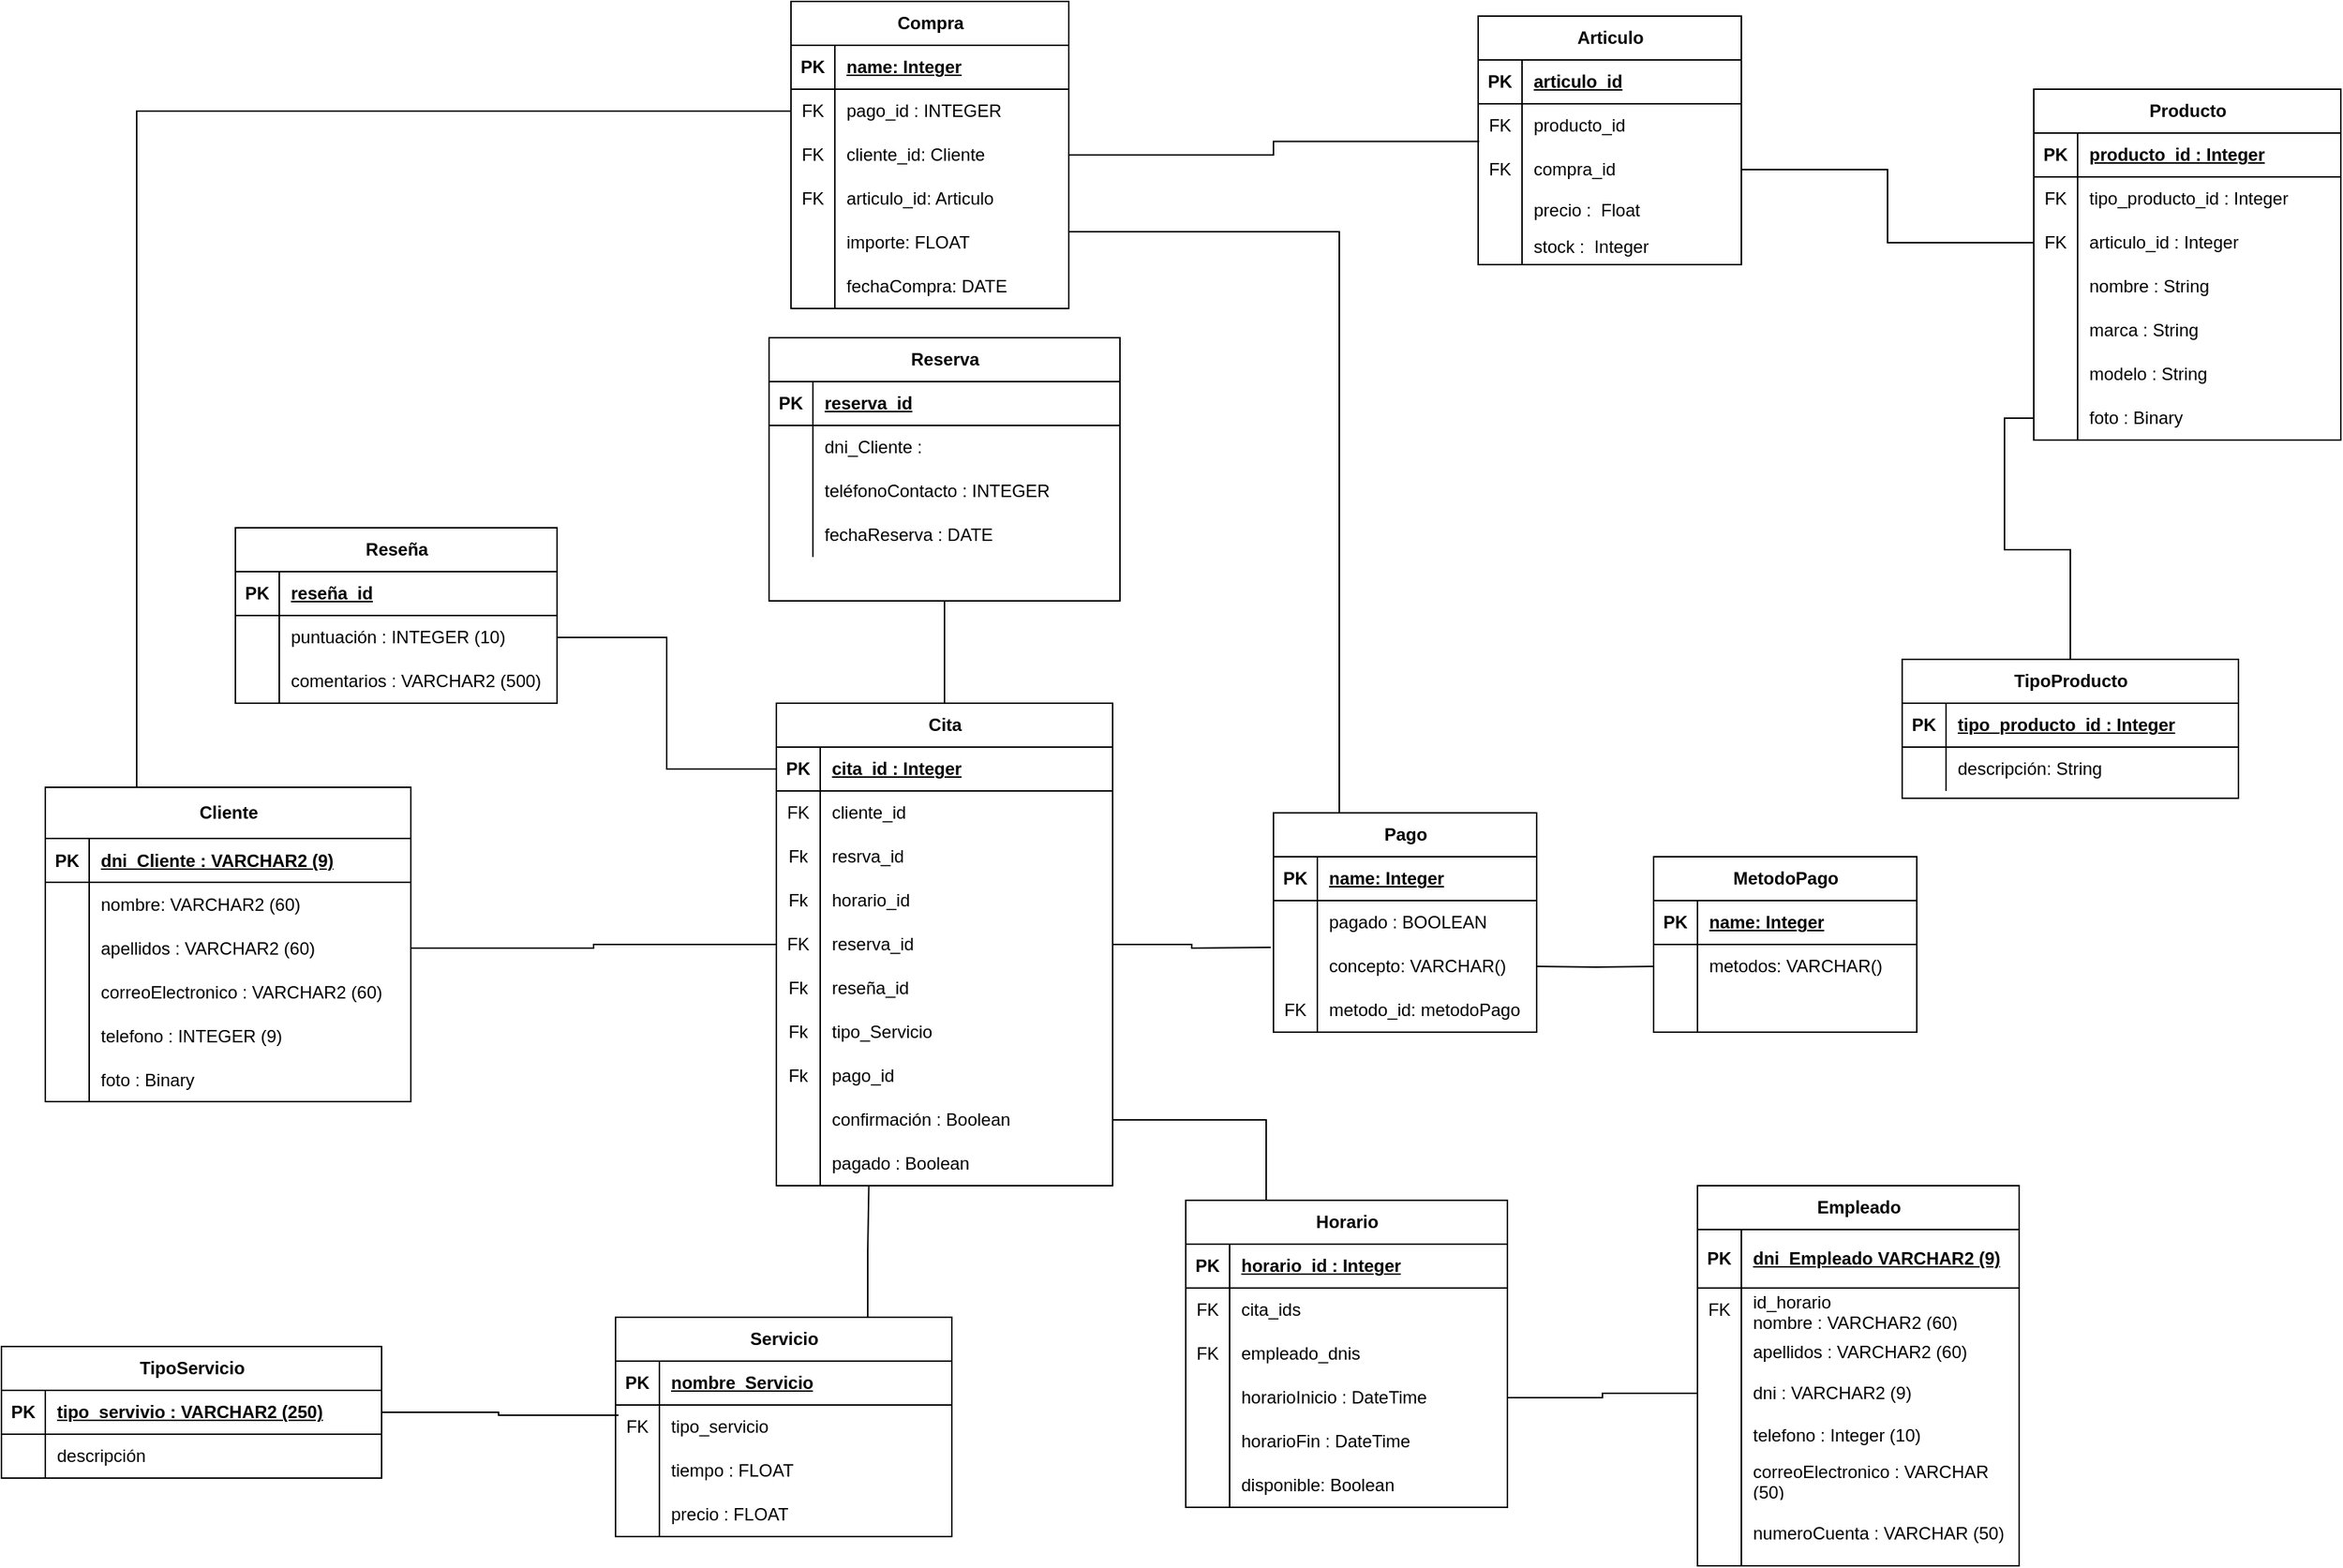 <mxfile version="22.1.4" type="github">
  <diagram name="Página-1" id="Js05njPoH9XtCdGVk9s1">
    <mxGraphModel dx="399" dy="718" grid="1" gridSize="10" guides="1" tooltips="1" connect="1" arrows="1" fold="1" page="1" pageScale="1" pageWidth="827" pageHeight="1169" math="0" shadow="0">
      <root>
        <mxCell id="0" />
        <mxCell id="1" parent="0" />
        <mxCell id="q8c7uw3mb4O7d54dhwP2-7" style="edgeStyle=orthogonalEdgeStyle;rounded=0;orthogonalLoop=1;jettySize=auto;html=1;exitX=0;exitY=0.5;exitDx=0;exitDy=0;entryX=0;entryY=0.25;entryDx=0;entryDy=0;" parent="1" edge="1">
          <mxGeometry relative="1" as="geometry">
            <mxPoint x="140" y="1299.0" as="sourcePoint" />
          </mxGeometry>
        </mxCell>
        <mxCell id="42F6ncKE2pdGNwlZB_e7-1" style="edgeStyle=orthogonalEdgeStyle;rounded=0;orthogonalLoop=1;jettySize=auto;html=1;exitX=0.25;exitY=0;exitDx=0;exitDy=0;entryX=0;entryY=0.5;entryDx=0;entryDy=0;endArrow=none;endFill=0;" edge="1" parent="1" source="42F6ncKE2pdGNwlZB_e7-2" target="42F6ncKE2pdGNwlZB_e7-25">
          <mxGeometry relative="1" as="geometry" />
        </mxCell>
        <mxCell id="42F6ncKE2pdGNwlZB_e7-2" value="Cliente" style="shape=table;startSize=35;container=1;collapsible=1;childLayout=tableLayout;fixedRows=1;rowLines=0;fontStyle=1;align=center;resizeLast=1;html=1;" vertex="1" parent="1">
          <mxGeometry x="420" y="1287.5" width="250" height="215" as="geometry" />
        </mxCell>
        <mxCell id="42F6ncKE2pdGNwlZB_e7-3" value="" style="shape=tableRow;horizontal=0;startSize=0;swimlaneHead=0;swimlaneBody=0;fillColor=none;collapsible=0;dropTarget=0;points=[[0,0.5],[1,0.5]];portConstraint=eastwest;top=0;left=0;right=0;bottom=1;" vertex="1" parent="42F6ncKE2pdGNwlZB_e7-2">
          <mxGeometry y="35" width="250" height="30" as="geometry" />
        </mxCell>
        <mxCell id="42F6ncKE2pdGNwlZB_e7-4" value="PK" style="shape=partialRectangle;connectable=0;fillColor=none;top=0;left=0;bottom=0;right=0;fontStyle=1;overflow=hidden;whiteSpace=wrap;html=1;" vertex="1" parent="42F6ncKE2pdGNwlZB_e7-3">
          <mxGeometry width="30" height="30" as="geometry">
            <mxRectangle width="30" height="30" as="alternateBounds" />
          </mxGeometry>
        </mxCell>
        <mxCell id="42F6ncKE2pdGNwlZB_e7-5" value="dni_Cliente :&amp;nbsp;VARCHAR2 (9)" style="shape=partialRectangle;connectable=0;fillColor=none;top=0;left=0;bottom=0;right=0;align=left;spacingLeft=6;fontStyle=5;overflow=hidden;whiteSpace=wrap;html=1;" vertex="1" parent="42F6ncKE2pdGNwlZB_e7-3">
          <mxGeometry x="30" width="220" height="30" as="geometry">
            <mxRectangle width="220" height="30" as="alternateBounds" />
          </mxGeometry>
        </mxCell>
        <mxCell id="42F6ncKE2pdGNwlZB_e7-6" value="" style="shape=tableRow;horizontal=0;startSize=0;swimlaneHead=0;swimlaneBody=0;fillColor=none;collapsible=0;dropTarget=0;points=[[0,0.5],[1,0.5]];portConstraint=eastwest;top=0;left=0;right=0;bottom=0;" vertex="1" parent="42F6ncKE2pdGNwlZB_e7-2">
          <mxGeometry y="65" width="250" height="30" as="geometry" />
        </mxCell>
        <mxCell id="42F6ncKE2pdGNwlZB_e7-7" value="" style="shape=partialRectangle;connectable=0;fillColor=none;top=0;left=0;bottom=0;right=0;editable=1;overflow=hidden;whiteSpace=wrap;html=1;" vertex="1" parent="42F6ncKE2pdGNwlZB_e7-6">
          <mxGeometry width="30" height="30" as="geometry">
            <mxRectangle width="30" height="30" as="alternateBounds" />
          </mxGeometry>
        </mxCell>
        <mxCell id="42F6ncKE2pdGNwlZB_e7-8" value="nombre: VARCHAR2 (60)" style="shape=partialRectangle;connectable=0;fillColor=none;top=0;left=0;bottom=0;right=0;align=left;spacingLeft=6;overflow=hidden;whiteSpace=wrap;html=1;" vertex="1" parent="42F6ncKE2pdGNwlZB_e7-6">
          <mxGeometry x="30" width="220" height="30" as="geometry">
            <mxRectangle width="220" height="30" as="alternateBounds" />
          </mxGeometry>
        </mxCell>
        <mxCell id="42F6ncKE2pdGNwlZB_e7-9" value="" style="shape=tableRow;horizontal=0;startSize=0;swimlaneHead=0;swimlaneBody=0;fillColor=none;collapsible=0;dropTarget=0;points=[[0,0.5],[1,0.5]];portConstraint=eastwest;top=0;left=0;right=0;bottom=0;" vertex="1" parent="42F6ncKE2pdGNwlZB_e7-2">
          <mxGeometry y="95" width="250" height="30" as="geometry" />
        </mxCell>
        <mxCell id="42F6ncKE2pdGNwlZB_e7-10" value="" style="shape=partialRectangle;connectable=0;fillColor=none;top=0;left=0;bottom=0;right=0;editable=1;overflow=hidden;whiteSpace=wrap;html=1;" vertex="1" parent="42F6ncKE2pdGNwlZB_e7-9">
          <mxGeometry width="30" height="30" as="geometry">
            <mxRectangle width="30" height="30" as="alternateBounds" />
          </mxGeometry>
        </mxCell>
        <mxCell id="42F6ncKE2pdGNwlZB_e7-11" value="apellidos : VARCHAR2 (60)" style="shape=partialRectangle;connectable=0;fillColor=none;top=0;left=0;bottom=0;right=0;align=left;spacingLeft=6;overflow=hidden;whiteSpace=wrap;html=1;" vertex="1" parent="42F6ncKE2pdGNwlZB_e7-9">
          <mxGeometry x="30" width="220" height="30" as="geometry">
            <mxRectangle width="220" height="30" as="alternateBounds" />
          </mxGeometry>
        </mxCell>
        <mxCell id="42F6ncKE2pdGNwlZB_e7-12" value="" style="shape=tableRow;horizontal=0;startSize=0;swimlaneHead=0;swimlaneBody=0;fillColor=none;collapsible=0;dropTarget=0;points=[[0,0.5],[1,0.5]];portConstraint=eastwest;top=0;left=0;right=0;bottom=0;" vertex="1" parent="42F6ncKE2pdGNwlZB_e7-2">
          <mxGeometry y="125" width="250" height="30" as="geometry" />
        </mxCell>
        <mxCell id="42F6ncKE2pdGNwlZB_e7-13" value="" style="shape=partialRectangle;connectable=0;fillColor=none;top=0;left=0;bottom=0;right=0;editable=1;overflow=hidden;whiteSpace=wrap;html=1;" vertex="1" parent="42F6ncKE2pdGNwlZB_e7-12">
          <mxGeometry width="30" height="30" as="geometry">
            <mxRectangle width="30" height="30" as="alternateBounds" />
          </mxGeometry>
        </mxCell>
        <mxCell id="42F6ncKE2pdGNwlZB_e7-14" value="correoElectronico : VARCHAR2 (60)" style="shape=partialRectangle;connectable=0;fillColor=none;top=0;left=0;bottom=0;right=0;align=left;spacingLeft=6;overflow=hidden;whiteSpace=wrap;html=1;" vertex="1" parent="42F6ncKE2pdGNwlZB_e7-12">
          <mxGeometry x="30" width="220" height="30" as="geometry">
            <mxRectangle width="220" height="30" as="alternateBounds" />
          </mxGeometry>
        </mxCell>
        <mxCell id="42F6ncKE2pdGNwlZB_e7-15" value="" style="shape=tableRow;horizontal=0;startSize=0;swimlaneHead=0;swimlaneBody=0;fillColor=none;collapsible=0;dropTarget=0;points=[[0,0.5],[1,0.5]];portConstraint=eastwest;top=0;left=0;right=0;bottom=0;" vertex="1" parent="42F6ncKE2pdGNwlZB_e7-2">
          <mxGeometry y="155" width="250" height="30" as="geometry" />
        </mxCell>
        <mxCell id="42F6ncKE2pdGNwlZB_e7-16" value="" style="shape=partialRectangle;connectable=0;fillColor=none;top=0;left=0;bottom=0;right=0;editable=1;overflow=hidden;whiteSpace=wrap;html=1;" vertex="1" parent="42F6ncKE2pdGNwlZB_e7-15">
          <mxGeometry width="30" height="30" as="geometry">
            <mxRectangle width="30" height="30" as="alternateBounds" />
          </mxGeometry>
        </mxCell>
        <mxCell id="42F6ncKE2pdGNwlZB_e7-17" value="telefono : INTEGER (9)" style="shape=partialRectangle;connectable=0;fillColor=none;top=0;left=0;bottom=0;right=0;align=left;spacingLeft=6;overflow=hidden;whiteSpace=wrap;html=1;" vertex="1" parent="42F6ncKE2pdGNwlZB_e7-15">
          <mxGeometry x="30" width="220" height="30" as="geometry">
            <mxRectangle width="220" height="30" as="alternateBounds" />
          </mxGeometry>
        </mxCell>
        <mxCell id="42F6ncKE2pdGNwlZB_e7-18" value="" style="shape=tableRow;horizontal=0;startSize=0;swimlaneHead=0;swimlaneBody=0;fillColor=none;collapsible=0;dropTarget=0;points=[[0,0.5],[1,0.5]];portConstraint=eastwest;top=0;left=0;right=0;bottom=0;" vertex="1" parent="42F6ncKE2pdGNwlZB_e7-2">
          <mxGeometry y="185" width="250" height="30" as="geometry" />
        </mxCell>
        <mxCell id="42F6ncKE2pdGNwlZB_e7-19" value="" style="shape=partialRectangle;connectable=0;fillColor=none;top=0;left=0;bottom=0;right=0;editable=1;overflow=hidden;whiteSpace=wrap;html=1;" vertex="1" parent="42F6ncKE2pdGNwlZB_e7-18">
          <mxGeometry width="30" height="30" as="geometry">
            <mxRectangle width="30" height="30" as="alternateBounds" />
          </mxGeometry>
        </mxCell>
        <mxCell id="42F6ncKE2pdGNwlZB_e7-20" value="foto : Binary" style="shape=partialRectangle;connectable=0;fillColor=none;top=0;left=0;bottom=0;right=0;align=left;spacingLeft=6;overflow=hidden;whiteSpace=wrap;html=1;" vertex="1" parent="42F6ncKE2pdGNwlZB_e7-18">
          <mxGeometry x="30" width="220" height="30" as="geometry">
            <mxRectangle width="220" height="30" as="alternateBounds" />
          </mxGeometry>
        </mxCell>
        <mxCell id="42F6ncKE2pdGNwlZB_e7-21" value="Compra" style="shape=table;startSize=30;container=1;collapsible=1;childLayout=tableLayout;fixedRows=1;rowLines=0;fontStyle=1;align=center;resizeLast=1;html=1;" vertex="1" parent="1">
          <mxGeometry x="930" y="750" width="190" height="210" as="geometry" />
        </mxCell>
        <mxCell id="42F6ncKE2pdGNwlZB_e7-22" value="" style="shape=tableRow;horizontal=0;startSize=0;swimlaneHead=0;swimlaneBody=0;fillColor=none;collapsible=0;dropTarget=0;points=[[0,0.5],[1,0.5]];portConstraint=eastwest;top=0;left=0;right=0;bottom=1;" vertex="1" parent="42F6ncKE2pdGNwlZB_e7-21">
          <mxGeometry y="30" width="190" height="30" as="geometry" />
        </mxCell>
        <mxCell id="42F6ncKE2pdGNwlZB_e7-23" value="PK" style="shape=partialRectangle;connectable=0;fillColor=none;top=0;left=0;bottom=0;right=0;fontStyle=1;overflow=hidden;whiteSpace=wrap;html=1;" vertex="1" parent="42F6ncKE2pdGNwlZB_e7-22">
          <mxGeometry width="30" height="30" as="geometry">
            <mxRectangle width="30" height="30" as="alternateBounds" />
          </mxGeometry>
        </mxCell>
        <mxCell id="42F6ncKE2pdGNwlZB_e7-24" value="name: Integer" style="shape=partialRectangle;connectable=0;fillColor=none;top=0;left=0;bottom=0;right=0;align=left;spacingLeft=6;fontStyle=5;overflow=hidden;whiteSpace=wrap;html=1;" vertex="1" parent="42F6ncKE2pdGNwlZB_e7-22">
          <mxGeometry x="30" width="160" height="30" as="geometry">
            <mxRectangle width="160" height="30" as="alternateBounds" />
          </mxGeometry>
        </mxCell>
        <mxCell id="42F6ncKE2pdGNwlZB_e7-25" value="" style="shape=tableRow;horizontal=0;startSize=0;swimlaneHead=0;swimlaneBody=0;fillColor=none;collapsible=0;dropTarget=0;points=[[0,0.5],[1,0.5]];portConstraint=eastwest;top=0;left=0;right=0;bottom=0;" vertex="1" parent="42F6ncKE2pdGNwlZB_e7-21">
          <mxGeometry y="60" width="190" height="30" as="geometry" />
        </mxCell>
        <mxCell id="42F6ncKE2pdGNwlZB_e7-26" value="FK" style="shape=partialRectangle;connectable=0;fillColor=none;top=0;left=0;bottom=0;right=0;editable=1;overflow=hidden;whiteSpace=wrap;html=1;" vertex="1" parent="42F6ncKE2pdGNwlZB_e7-25">
          <mxGeometry width="30" height="30" as="geometry">
            <mxRectangle width="30" height="30" as="alternateBounds" />
          </mxGeometry>
        </mxCell>
        <mxCell id="42F6ncKE2pdGNwlZB_e7-27" value="pago_id : INTEGER&amp;nbsp;" style="shape=partialRectangle;connectable=0;fillColor=none;top=0;left=0;bottom=0;right=0;align=left;spacingLeft=6;overflow=hidden;whiteSpace=wrap;html=1;" vertex="1" parent="42F6ncKE2pdGNwlZB_e7-25">
          <mxGeometry x="30" width="160" height="30" as="geometry">
            <mxRectangle width="160" height="30" as="alternateBounds" />
          </mxGeometry>
        </mxCell>
        <mxCell id="42F6ncKE2pdGNwlZB_e7-28" value="" style="shape=tableRow;horizontal=0;startSize=0;swimlaneHead=0;swimlaneBody=0;fillColor=none;collapsible=0;dropTarget=0;points=[[0,0.5],[1,0.5]];portConstraint=eastwest;top=0;left=0;right=0;bottom=0;" vertex="1" parent="42F6ncKE2pdGNwlZB_e7-21">
          <mxGeometry y="90" width="190" height="30" as="geometry" />
        </mxCell>
        <mxCell id="42F6ncKE2pdGNwlZB_e7-29" value="FK" style="shape=partialRectangle;connectable=0;fillColor=none;top=0;left=0;bottom=0;right=0;editable=1;overflow=hidden;whiteSpace=wrap;html=1;" vertex="1" parent="42F6ncKE2pdGNwlZB_e7-28">
          <mxGeometry width="30" height="30" as="geometry">
            <mxRectangle width="30" height="30" as="alternateBounds" />
          </mxGeometry>
        </mxCell>
        <mxCell id="42F6ncKE2pdGNwlZB_e7-30" value="cliente_id: Cliente" style="shape=partialRectangle;connectable=0;fillColor=none;top=0;left=0;bottom=0;right=0;align=left;spacingLeft=6;overflow=hidden;whiteSpace=wrap;html=1;" vertex="1" parent="42F6ncKE2pdGNwlZB_e7-28">
          <mxGeometry x="30" width="160" height="30" as="geometry">
            <mxRectangle width="160" height="30" as="alternateBounds" />
          </mxGeometry>
        </mxCell>
        <mxCell id="42F6ncKE2pdGNwlZB_e7-233" value="" style="shape=tableRow;horizontal=0;startSize=0;swimlaneHead=0;swimlaneBody=0;fillColor=none;collapsible=0;dropTarget=0;points=[[0,0.5],[1,0.5]];portConstraint=eastwest;top=0;left=0;right=0;bottom=0;" vertex="1" parent="42F6ncKE2pdGNwlZB_e7-21">
          <mxGeometry y="120" width="190" height="30" as="geometry" />
        </mxCell>
        <mxCell id="42F6ncKE2pdGNwlZB_e7-234" value="FK" style="shape=partialRectangle;connectable=0;fillColor=none;top=0;left=0;bottom=0;right=0;editable=1;overflow=hidden;whiteSpace=wrap;html=1;" vertex="1" parent="42F6ncKE2pdGNwlZB_e7-233">
          <mxGeometry width="30" height="30" as="geometry">
            <mxRectangle width="30" height="30" as="alternateBounds" />
          </mxGeometry>
        </mxCell>
        <mxCell id="42F6ncKE2pdGNwlZB_e7-235" value="articulo_id: Articulo" style="shape=partialRectangle;connectable=0;fillColor=none;top=0;left=0;bottom=0;right=0;align=left;spacingLeft=6;overflow=hidden;whiteSpace=wrap;html=1;" vertex="1" parent="42F6ncKE2pdGNwlZB_e7-233">
          <mxGeometry x="30" width="160" height="30" as="geometry">
            <mxRectangle width="160" height="30" as="alternateBounds" />
          </mxGeometry>
        </mxCell>
        <mxCell id="42F6ncKE2pdGNwlZB_e7-34" value="" style="shape=tableRow;horizontal=0;startSize=0;swimlaneHead=0;swimlaneBody=0;fillColor=none;collapsible=0;dropTarget=0;points=[[0,0.5],[1,0.5]];portConstraint=eastwest;top=0;left=0;right=0;bottom=0;" vertex="1" parent="42F6ncKE2pdGNwlZB_e7-21">
          <mxGeometry y="150" width="190" height="30" as="geometry" />
        </mxCell>
        <mxCell id="42F6ncKE2pdGNwlZB_e7-35" value="" style="shape=partialRectangle;connectable=0;fillColor=none;top=0;left=0;bottom=0;right=0;editable=1;overflow=hidden;whiteSpace=wrap;html=1;" vertex="1" parent="42F6ncKE2pdGNwlZB_e7-34">
          <mxGeometry width="30" height="30" as="geometry">
            <mxRectangle width="30" height="30" as="alternateBounds" />
          </mxGeometry>
        </mxCell>
        <mxCell id="42F6ncKE2pdGNwlZB_e7-36" value="importe: FLOAT" style="shape=partialRectangle;connectable=0;fillColor=none;top=0;left=0;bottom=0;right=0;align=left;spacingLeft=6;overflow=hidden;whiteSpace=wrap;html=1;" vertex="1" parent="42F6ncKE2pdGNwlZB_e7-34">
          <mxGeometry x="30" width="160" height="30" as="geometry">
            <mxRectangle width="160" height="30" as="alternateBounds" />
          </mxGeometry>
        </mxCell>
        <mxCell id="42F6ncKE2pdGNwlZB_e7-236" value="" style="shape=tableRow;horizontal=0;startSize=0;swimlaneHead=0;swimlaneBody=0;fillColor=none;collapsible=0;dropTarget=0;points=[[0,0.5],[1,0.5]];portConstraint=eastwest;top=0;left=0;right=0;bottom=0;" vertex="1" parent="42F6ncKE2pdGNwlZB_e7-21">
          <mxGeometry y="180" width="190" height="30" as="geometry" />
        </mxCell>
        <mxCell id="42F6ncKE2pdGNwlZB_e7-237" value="" style="shape=partialRectangle;connectable=0;fillColor=none;top=0;left=0;bottom=0;right=0;editable=1;overflow=hidden;whiteSpace=wrap;html=1;" vertex="1" parent="42F6ncKE2pdGNwlZB_e7-236">
          <mxGeometry width="30" height="30" as="geometry">
            <mxRectangle width="30" height="30" as="alternateBounds" />
          </mxGeometry>
        </mxCell>
        <mxCell id="42F6ncKE2pdGNwlZB_e7-238" value="fechaCompra: DATE" style="shape=partialRectangle;connectable=0;fillColor=none;top=0;left=0;bottom=0;right=0;align=left;spacingLeft=6;overflow=hidden;whiteSpace=wrap;html=1;" vertex="1" parent="42F6ncKE2pdGNwlZB_e7-236">
          <mxGeometry x="30" width="160" height="30" as="geometry">
            <mxRectangle width="160" height="30" as="alternateBounds" />
          </mxGeometry>
        </mxCell>
        <mxCell id="42F6ncKE2pdGNwlZB_e7-40" value="Articulo" style="shape=table;startSize=30;container=1;collapsible=1;childLayout=tableLayout;fixedRows=1;rowLines=0;fontStyle=1;align=center;resizeLast=1;html=1;" vertex="1" parent="1">
          <mxGeometry x="1400" y="760" width="180" height="170.0" as="geometry" />
        </mxCell>
        <mxCell id="42F6ncKE2pdGNwlZB_e7-41" value="" style="shape=tableRow;horizontal=0;startSize=0;swimlaneHead=0;swimlaneBody=0;fillColor=none;collapsible=0;dropTarget=0;points=[[0,0.5],[1,0.5]];portConstraint=eastwest;top=0;left=0;right=0;bottom=1;" vertex="1" parent="42F6ncKE2pdGNwlZB_e7-40">
          <mxGeometry y="30" width="180" height="30" as="geometry" />
        </mxCell>
        <mxCell id="42F6ncKE2pdGNwlZB_e7-42" value="PK" style="shape=partialRectangle;connectable=0;fillColor=none;top=0;left=0;bottom=0;right=0;fontStyle=1;overflow=hidden;whiteSpace=wrap;html=1;" vertex="1" parent="42F6ncKE2pdGNwlZB_e7-41">
          <mxGeometry width="30" height="30" as="geometry">
            <mxRectangle width="30" height="30" as="alternateBounds" />
          </mxGeometry>
        </mxCell>
        <mxCell id="42F6ncKE2pdGNwlZB_e7-43" value="articulo_id" style="shape=partialRectangle;connectable=0;fillColor=none;top=0;left=0;bottom=0;right=0;align=left;spacingLeft=6;fontStyle=5;overflow=hidden;whiteSpace=wrap;html=1;" vertex="1" parent="42F6ncKE2pdGNwlZB_e7-41">
          <mxGeometry x="30" width="150" height="30" as="geometry">
            <mxRectangle width="150" height="30" as="alternateBounds" />
          </mxGeometry>
        </mxCell>
        <mxCell id="42F6ncKE2pdGNwlZB_e7-44" value="" style="shape=tableRow;horizontal=0;startSize=0;swimlaneHead=0;swimlaneBody=0;fillColor=none;collapsible=0;dropTarget=0;points=[[0,0.5],[1,0.5]];portConstraint=eastwest;top=0;left=0;right=0;bottom=0;" vertex="1" parent="42F6ncKE2pdGNwlZB_e7-40">
          <mxGeometry y="60" width="180" height="30" as="geometry" />
        </mxCell>
        <mxCell id="42F6ncKE2pdGNwlZB_e7-45" value="FK" style="shape=partialRectangle;connectable=0;fillColor=none;top=0;left=0;bottom=0;right=0;editable=1;overflow=hidden;whiteSpace=wrap;html=1;" vertex="1" parent="42F6ncKE2pdGNwlZB_e7-44">
          <mxGeometry width="30" height="30" as="geometry">
            <mxRectangle width="30" height="30" as="alternateBounds" />
          </mxGeometry>
        </mxCell>
        <mxCell id="42F6ncKE2pdGNwlZB_e7-46" value="producto_id" style="shape=partialRectangle;connectable=0;fillColor=none;top=0;left=0;bottom=0;right=0;align=left;spacingLeft=6;overflow=hidden;whiteSpace=wrap;html=1;" vertex="1" parent="42F6ncKE2pdGNwlZB_e7-44">
          <mxGeometry x="30" width="150" height="30" as="geometry">
            <mxRectangle width="150" height="30" as="alternateBounds" />
          </mxGeometry>
        </mxCell>
        <mxCell id="42F6ncKE2pdGNwlZB_e7-47" value="" style="shape=tableRow;horizontal=0;startSize=0;swimlaneHead=0;swimlaneBody=0;fillColor=none;collapsible=0;dropTarget=0;points=[[0,0.5],[1,0.5]];portConstraint=eastwest;top=0;left=0;right=0;bottom=0;" vertex="1" parent="42F6ncKE2pdGNwlZB_e7-40">
          <mxGeometry y="90" width="180" height="30" as="geometry" />
        </mxCell>
        <mxCell id="42F6ncKE2pdGNwlZB_e7-48" value="FK" style="shape=partialRectangle;connectable=0;fillColor=none;top=0;left=0;bottom=0;right=0;editable=1;overflow=hidden;whiteSpace=wrap;html=1;" vertex="1" parent="42F6ncKE2pdGNwlZB_e7-47">
          <mxGeometry width="30" height="30" as="geometry">
            <mxRectangle width="30" height="30" as="alternateBounds" />
          </mxGeometry>
        </mxCell>
        <mxCell id="42F6ncKE2pdGNwlZB_e7-49" value="compra_id" style="shape=partialRectangle;connectable=0;fillColor=none;top=0;left=0;bottom=0;right=0;align=left;spacingLeft=6;overflow=hidden;whiteSpace=wrap;html=1;" vertex="1" parent="42F6ncKE2pdGNwlZB_e7-47">
          <mxGeometry x="30" width="150" height="30" as="geometry">
            <mxRectangle width="150" height="30" as="alternateBounds" />
          </mxGeometry>
        </mxCell>
        <mxCell id="42F6ncKE2pdGNwlZB_e7-50" value="" style="shape=tableRow;horizontal=0;startSize=0;swimlaneHead=0;swimlaneBody=0;fillColor=none;collapsible=0;dropTarget=0;points=[[0,0.5],[1,0.5]];portConstraint=eastwest;top=0;left=0;right=0;bottom=0;" vertex="1" parent="42F6ncKE2pdGNwlZB_e7-40">
          <mxGeometry y="120" width="180" height="25" as="geometry" />
        </mxCell>
        <mxCell id="42F6ncKE2pdGNwlZB_e7-51" value="" style="shape=partialRectangle;connectable=0;fillColor=none;top=0;left=0;bottom=0;right=0;editable=1;overflow=hidden;whiteSpace=wrap;html=1;" vertex="1" parent="42F6ncKE2pdGNwlZB_e7-50">
          <mxGeometry width="30" height="25" as="geometry">
            <mxRectangle width="30" height="25" as="alternateBounds" />
          </mxGeometry>
        </mxCell>
        <mxCell id="42F6ncKE2pdGNwlZB_e7-52" value="precio : &amp;nbsp;Float" style="shape=partialRectangle;connectable=0;fillColor=none;top=0;left=0;bottom=0;right=0;align=left;spacingLeft=6;overflow=hidden;whiteSpace=wrap;html=1;" vertex="1" parent="42F6ncKE2pdGNwlZB_e7-50">
          <mxGeometry x="30" width="150" height="25" as="geometry">
            <mxRectangle width="150" height="25" as="alternateBounds" />
          </mxGeometry>
        </mxCell>
        <mxCell id="42F6ncKE2pdGNwlZB_e7-53" value="" style="shape=tableRow;horizontal=0;startSize=0;swimlaneHead=0;swimlaneBody=0;fillColor=none;collapsible=0;dropTarget=0;points=[[0,0.5],[1,0.5]];portConstraint=eastwest;top=0;left=0;right=0;bottom=0;" vertex="1" parent="42F6ncKE2pdGNwlZB_e7-40">
          <mxGeometry y="145" width="180" height="25" as="geometry" />
        </mxCell>
        <mxCell id="42F6ncKE2pdGNwlZB_e7-54" value="" style="shape=partialRectangle;connectable=0;fillColor=none;top=0;left=0;bottom=0;right=0;editable=1;overflow=hidden;whiteSpace=wrap;html=1;" vertex="1" parent="42F6ncKE2pdGNwlZB_e7-53">
          <mxGeometry width="30" height="25" as="geometry">
            <mxRectangle width="30" height="25" as="alternateBounds" />
          </mxGeometry>
        </mxCell>
        <mxCell id="42F6ncKE2pdGNwlZB_e7-55" value="stock : &amp;nbsp;Integer" style="shape=partialRectangle;connectable=0;fillColor=none;top=0;left=0;bottom=0;right=0;align=left;spacingLeft=6;overflow=hidden;whiteSpace=wrap;html=1;" vertex="1" parent="42F6ncKE2pdGNwlZB_e7-53">
          <mxGeometry x="30" width="150" height="25" as="geometry">
            <mxRectangle width="150" height="25" as="alternateBounds" />
          </mxGeometry>
        </mxCell>
        <mxCell id="42F6ncKE2pdGNwlZB_e7-56" value="Producto" style="shape=table;startSize=30;container=1;collapsible=1;childLayout=tableLayout;fixedRows=1;rowLines=0;fontStyle=1;align=center;resizeLast=1;html=1;" vertex="1" parent="1">
          <mxGeometry x="1780" y="810" width="210" height="240" as="geometry" />
        </mxCell>
        <mxCell id="42F6ncKE2pdGNwlZB_e7-57" value="" style="shape=tableRow;horizontal=0;startSize=0;swimlaneHead=0;swimlaneBody=0;fillColor=none;collapsible=0;dropTarget=0;points=[[0,0.5],[1,0.5]];portConstraint=eastwest;top=0;left=0;right=0;bottom=1;" vertex="1" parent="42F6ncKE2pdGNwlZB_e7-56">
          <mxGeometry y="30" width="210" height="30" as="geometry" />
        </mxCell>
        <mxCell id="42F6ncKE2pdGNwlZB_e7-58" value="PK" style="shape=partialRectangle;connectable=0;fillColor=none;top=0;left=0;bottom=0;right=0;fontStyle=1;overflow=hidden;whiteSpace=wrap;html=1;" vertex="1" parent="42F6ncKE2pdGNwlZB_e7-57">
          <mxGeometry width="30" height="30" as="geometry">
            <mxRectangle width="30" height="30" as="alternateBounds" />
          </mxGeometry>
        </mxCell>
        <mxCell id="42F6ncKE2pdGNwlZB_e7-59" value="producto_id : Integer" style="shape=partialRectangle;connectable=0;fillColor=none;top=0;left=0;bottom=0;right=0;align=left;spacingLeft=6;fontStyle=5;overflow=hidden;whiteSpace=wrap;html=1;" vertex="1" parent="42F6ncKE2pdGNwlZB_e7-57">
          <mxGeometry x="30" width="180" height="30" as="geometry">
            <mxRectangle width="180" height="30" as="alternateBounds" />
          </mxGeometry>
        </mxCell>
        <mxCell id="42F6ncKE2pdGNwlZB_e7-60" value="" style="shape=tableRow;horizontal=0;startSize=0;swimlaneHead=0;swimlaneBody=0;fillColor=none;collapsible=0;dropTarget=0;points=[[0,0.5],[1,0.5]];portConstraint=eastwest;top=0;left=0;right=0;bottom=0;" vertex="1" parent="42F6ncKE2pdGNwlZB_e7-56">
          <mxGeometry y="60" width="210" height="30" as="geometry" />
        </mxCell>
        <mxCell id="42F6ncKE2pdGNwlZB_e7-61" value="FK" style="shape=partialRectangle;connectable=0;fillColor=none;top=0;left=0;bottom=0;right=0;editable=1;overflow=hidden;whiteSpace=wrap;html=1;" vertex="1" parent="42F6ncKE2pdGNwlZB_e7-60">
          <mxGeometry width="30" height="30" as="geometry">
            <mxRectangle width="30" height="30" as="alternateBounds" />
          </mxGeometry>
        </mxCell>
        <mxCell id="42F6ncKE2pdGNwlZB_e7-62" value="tipo_producto_id : Integer" style="shape=partialRectangle;connectable=0;fillColor=none;top=0;left=0;bottom=0;right=0;align=left;spacingLeft=6;overflow=hidden;whiteSpace=wrap;html=1;" vertex="1" parent="42F6ncKE2pdGNwlZB_e7-60">
          <mxGeometry x="30" width="180" height="30" as="geometry">
            <mxRectangle width="180" height="30" as="alternateBounds" />
          </mxGeometry>
        </mxCell>
        <mxCell id="42F6ncKE2pdGNwlZB_e7-63" value="" style="shape=tableRow;horizontal=0;startSize=0;swimlaneHead=0;swimlaneBody=0;fillColor=none;collapsible=0;dropTarget=0;points=[[0,0.5],[1,0.5]];portConstraint=eastwest;top=0;left=0;right=0;bottom=0;" vertex="1" parent="42F6ncKE2pdGNwlZB_e7-56">
          <mxGeometry y="90" width="210" height="30" as="geometry" />
        </mxCell>
        <mxCell id="42F6ncKE2pdGNwlZB_e7-64" value="FK" style="shape=partialRectangle;connectable=0;fillColor=none;top=0;left=0;bottom=0;right=0;editable=1;overflow=hidden;whiteSpace=wrap;html=1;" vertex="1" parent="42F6ncKE2pdGNwlZB_e7-63">
          <mxGeometry width="30" height="30" as="geometry">
            <mxRectangle width="30" height="30" as="alternateBounds" />
          </mxGeometry>
        </mxCell>
        <mxCell id="42F6ncKE2pdGNwlZB_e7-65" value="articulo_id : Integer" style="shape=partialRectangle;connectable=0;fillColor=none;top=0;left=0;bottom=0;right=0;align=left;spacingLeft=6;overflow=hidden;whiteSpace=wrap;html=1;" vertex="1" parent="42F6ncKE2pdGNwlZB_e7-63">
          <mxGeometry x="30" width="180" height="30" as="geometry">
            <mxRectangle width="180" height="30" as="alternateBounds" />
          </mxGeometry>
        </mxCell>
        <mxCell id="42F6ncKE2pdGNwlZB_e7-66" value="" style="shape=tableRow;horizontal=0;startSize=0;swimlaneHead=0;swimlaneBody=0;fillColor=none;collapsible=0;dropTarget=0;points=[[0,0.5],[1,0.5]];portConstraint=eastwest;top=0;left=0;right=0;bottom=0;" vertex="1" parent="42F6ncKE2pdGNwlZB_e7-56">
          <mxGeometry y="120" width="210" height="30" as="geometry" />
        </mxCell>
        <mxCell id="42F6ncKE2pdGNwlZB_e7-67" value="" style="shape=partialRectangle;connectable=0;fillColor=none;top=0;left=0;bottom=0;right=0;editable=1;overflow=hidden;whiteSpace=wrap;html=1;" vertex="1" parent="42F6ncKE2pdGNwlZB_e7-66">
          <mxGeometry width="30" height="30" as="geometry">
            <mxRectangle width="30" height="30" as="alternateBounds" />
          </mxGeometry>
        </mxCell>
        <mxCell id="42F6ncKE2pdGNwlZB_e7-68" value="nombre : String" style="shape=partialRectangle;connectable=0;fillColor=none;top=0;left=0;bottom=0;right=0;align=left;spacingLeft=6;overflow=hidden;whiteSpace=wrap;html=1;" vertex="1" parent="42F6ncKE2pdGNwlZB_e7-66">
          <mxGeometry x="30" width="180" height="30" as="geometry">
            <mxRectangle width="180" height="30" as="alternateBounds" />
          </mxGeometry>
        </mxCell>
        <mxCell id="42F6ncKE2pdGNwlZB_e7-69" value="" style="shape=tableRow;horizontal=0;startSize=0;swimlaneHead=0;swimlaneBody=0;fillColor=none;collapsible=0;dropTarget=0;points=[[0,0.5],[1,0.5]];portConstraint=eastwest;top=0;left=0;right=0;bottom=0;" vertex="1" parent="42F6ncKE2pdGNwlZB_e7-56">
          <mxGeometry y="150" width="210" height="30" as="geometry" />
        </mxCell>
        <mxCell id="42F6ncKE2pdGNwlZB_e7-70" value="" style="shape=partialRectangle;connectable=0;fillColor=none;top=0;left=0;bottom=0;right=0;editable=1;overflow=hidden;whiteSpace=wrap;html=1;" vertex="1" parent="42F6ncKE2pdGNwlZB_e7-69">
          <mxGeometry width="30" height="30" as="geometry">
            <mxRectangle width="30" height="30" as="alternateBounds" />
          </mxGeometry>
        </mxCell>
        <mxCell id="42F6ncKE2pdGNwlZB_e7-71" value="marca : String" style="shape=partialRectangle;connectable=0;fillColor=none;top=0;left=0;bottom=0;right=0;align=left;spacingLeft=6;overflow=hidden;whiteSpace=wrap;html=1;" vertex="1" parent="42F6ncKE2pdGNwlZB_e7-69">
          <mxGeometry x="30" width="180" height="30" as="geometry">
            <mxRectangle width="180" height="30" as="alternateBounds" />
          </mxGeometry>
        </mxCell>
        <mxCell id="42F6ncKE2pdGNwlZB_e7-72" value="" style="shape=tableRow;horizontal=0;startSize=0;swimlaneHead=0;swimlaneBody=0;fillColor=none;collapsible=0;dropTarget=0;points=[[0,0.5],[1,0.5]];portConstraint=eastwest;top=0;left=0;right=0;bottom=0;" vertex="1" parent="42F6ncKE2pdGNwlZB_e7-56">
          <mxGeometry y="180" width="210" height="30" as="geometry" />
        </mxCell>
        <mxCell id="42F6ncKE2pdGNwlZB_e7-73" value="" style="shape=partialRectangle;connectable=0;fillColor=none;top=0;left=0;bottom=0;right=0;editable=1;overflow=hidden;whiteSpace=wrap;html=1;" vertex="1" parent="42F6ncKE2pdGNwlZB_e7-72">
          <mxGeometry width="30" height="30" as="geometry">
            <mxRectangle width="30" height="30" as="alternateBounds" />
          </mxGeometry>
        </mxCell>
        <mxCell id="42F6ncKE2pdGNwlZB_e7-74" value="modelo : String" style="shape=partialRectangle;connectable=0;fillColor=none;top=0;left=0;bottom=0;right=0;align=left;spacingLeft=6;overflow=hidden;whiteSpace=wrap;html=1;" vertex="1" parent="42F6ncKE2pdGNwlZB_e7-72">
          <mxGeometry x="30" width="180" height="30" as="geometry">
            <mxRectangle width="180" height="30" as="alternateBounds" />
          </mxGeometry>
        </mxCell>
        <mxCell id="42F6ncKE2pdGNwlZB_e7-75" value="" style="shape=tableRow;horizontal=0;startSize=0;swimlaneHead=0;swimlaneBody=0;fillColor=none;collapsible=0;dropTarget=0;points=[[0,0.5],[1,0.5]];portConstraint=eastwest;top=0;left=0;right=0;bottom=0;" vertex="1" parent="42F6ncKE2pdGNwlZB_e7-56">
          <mxGeometry y="210" width="210" height="30" as="geometry" />
        </mxCell>
        <mxCell id="42F6ncKE2pdGNwlZB_e7-76" value="" style="shape=partialRectangle;connectable=0;fillColor=none;top=0;left=0;bottom=0;right=0;editable=1;overflow=hidden;whiteSpace=wrap;html=1;" vertex="1" parent="42F6ncKE2pdGNwlZB_e7-75">
          <mxGeometry width="30" height="30" as="geometry">
            <mxRectangle width="30" height="30" as="alternateBounds" />
          </mxGeometry>
        </mxCell>
        <mxCell id="42F6ncKE2pdGNwlZB_e7-77" value="foto : Binary" style="shape=partialRectangle;connectable=0;fillColor=none;top=0;left=0;bottom=0;right=0;align=left;spacingLeft=6;overflow=hidden;whiteSpace=wrap;html=1;" vertex="1" parent="42F6ncKE2pdGNwlZB_e7-75">
          <mxGeometry x="30" width="180" height="30" as="geometry">
            <mxRectangle width="180" height="30" as="alternateBounds" />
          </mxGeometry>
        </mxCell>
        <mxCell id="42F6ncKE2pdGNwlZB_e7-78" value="Pago" style="shape=table;startSize=30;container=1;collapsible=1;childLayout=tableLayout;fixedRows=1;rowLines=0;fontStyle=1;align=center;resizeLast=1;html=1;" vertex="1" parent="1">
          <mxGeometry x="1260" y="1305" width="180" height="150" as="geometry" />
        </mxCell>
        <mxCell id="42F6ncKE2pdGNwlZB_e7-79" value="" style="shape=tableRow;horizontal=0;startSize=0;swimlaneHead=0;swimlaneBody=0;fillColor=none;collapsible=0;dropTarget=0;points=[[0,0.5],[1,0.5]];portConstraint=eastwest;top=0;left=0;right=0;bottom=1;" vertex="1" parent="42F6ncKE2pdGNwlZB_e7-78">
          <mxGeometry y="30" width="180" height="30" as="geometry" />
        </mxCell>
        <mxCell id="42F6ncKE2pdGNwlZB_e7-80" value="PK" style="shape=partialRectangle;connectable=0;fillColor=none;top=0;left=0;bottom=0;right=0;fontStyle=1;overflow=hidden;whiteSpace=wrap;html=1;" vertex="1" parent="42F6ncKE2pdGNwlZB_e7-79">
          <mxGeometry width="30" height="30" as="geometry">
            <mxRectangle width="30" height="30" as="alternateBounds" />
          </mxGeometry>
        </mxCell>
        <mxCell id="42F6ncKE2pdGNwlZB_e7-81" value="name: Integer" style="shape=partialRectangle;connectable=0;fillColor=none;top=0;left=0;bottom=0;right=0;align=left;spacingLeft=6;fontStyle=5;overflow=hidden;whiteSpace=wrap;html=1;" vertex="1" parent="42F6ncKE2pdGNwlZB_e7-79">
          <mxGeometry x="30" width="150" height="30" as="geometry">
            <mxRectangle width="150" height="30" as="alternateBounds" />
          </mxGeometry>
        </mxCell>
        <mxCell id="42F6ncKE2pdGNwlZB_e7-88" value="" style="shape=tableRow;horizontal=0;startSize=0;swimlaneHead=0;swimlaneBody=0;fillColor=none;collapsible=0;dropTarget=0;points=[[0,0.5],[1,0.5]];portConstraint=eastwest;top=0;left=0;right=0;bottom=0;" vertex="1" parent="42F6ncKE2pdGNwlZB_e7-78">
          <mxGeometry y="60" width="180" height="30" as="geometry" />
        </mxCell>
        <mxCell id="42F6ncKE2pdGNwlZB_e7-89" value="" style="shape=partialRectangle;connectable=0;fillColor=none;top=0;left=0;bottom=0;right=0;editable=1;overflow=hidden;whiteSpace=wrap;html=1;" vertex="1" parent="42F6ncKE2pdGNwlZB_e7-88">
          <mxGeometry width="30" height="30" as="geometry">
            <mxRectangle width="30" height="30" as="alternateBounds" />
          </mxGeometry>
        </mxCell>
        <mxCell id="42F6ncKE2pdGNwlZB_e7-90" value="pagado : BOOLEAN" style="shape=partialRectangle;connectable=0;fillColor=none;top=0;left=0;bottom=0;right=0;align=left;spacingLeft=6;overflow=hidden;whiteSpace=wrap;html=1;" vertex="1" parent="42F6ncKE2pdGNwlZB_e7-88">
          <mxGeometry x="30" width="150" height="30" as="geometry">
            <mxRectangle width="150" height="30" as="alternateBounds" />
          </mxGeometry>
        </mxCell>
        <mxCell id="42F6ncKE2pdGNwlZB_e7-242" value="" style="shape=tableRow;horizontal=0;startSize=0;swimlaneHead=0;swimlaneBody=0;fillColor=none;collapsible=0;dropTarget=0;points=[[0,0.5],[1,0.5]];portConstraint=eastwest;top=0;left=0;right=0;bottom=0;" vertex="1" parent="42F6ncKE2pdGNwlZB_e7-78">
          <mxGeometry y="90" width="180" height="30" as="geometry" />
        </mxCell>
        <mxCell id="42F6ncKE2pdGNwlZB_e7-243" value="" style="shape=partialRectangle;connectable=0;fillColor=none;top=0;left=0;bottom=0;right=0;editable=1;overflow=hidden;whiteSpace=wrap;html=1;" vertex="1" parent="42F6ncKE2pdGNwlZB_e7-242">
          <mxGeometry width="30" height="30" as="geometry">
            <mxRectangle width="30" height="30" as="alternateBounds" />
          </mxGeometry>
        </mxCell>
        <mxCell id="42F6ncKE2pdGNwlZB_e7-244" value="concepto: VARCHAR()" style="shape=partialRectangle;connectable=0;fillColor=none;top=0;left=0;bottom=0;right=0;align=left;spacingLeft=6;overflow=hidden;whiteSpace=wrap;html=1;" vertex="1" parent="42F6ncKE2pdGNwlZB_e7-242">
          <mxGeometry x="30" width="150" height="30" as="geometry">
            <mxRectangle width="150" height="30" as="alternateBounds" />
          </mxGeometry>
        </mxCell>
        <mxCell id="42F6ncKE2pdGNwlZB_e7-245" value="" style="shape=tableRow;horizontal=0;startSize=0;swimlaneHead=0;swimlaneBody=0;fillColor=none;collapsible=0;dropTarget=0;points=[[0,0.5],[1,0.5]];portConstraint=eastwest;top=0;left=0;right=0;bottom=0;" vertex="1" parent="42F6ncKE2pdGNwlZB_e7-78">
          <mxGeometry y="120" width="180" height="30" as="geometry" />
        </mxCell>
        <mxCell id="42F6ncKE2pdGNwlZB_e7-246" value="FK" style="shape=partialRectangle;connectable=0;fillColor=none;top=0;left=0;bottom=0;right=0;editable=1;overflow=hidden;whiteSpace=wrap;html=1;" vertex="1" parent="42F6ncKE2pdGNwlZB_e7-245">
          <mxGeometry width="30" height="30" as="geometry">
            <mxRectangle width="30" height="30" as="alternateBounds" />
          </mxGeometry>
        </mxCell>
        <mxCell id="42F6ncKE2pdGNwlZB_e7-247" value="metodo_id: metodoPago" style="shape=partialRectangle;connectable=0;fillColor=none;top=0;left=0;bottom=0;right=0;align=left;spacingLeft=6;overflow=hidden;whiteSpace=wrap;html=1;" vertex="1" parent="42F6ncKE2pdGNwlZB_e7-245">
          <mxGeometry x="30" width="150" height="30" as="geometry">
            <mxRectangle width="150" height="30" as="alternateBounds" />
          </mxGeometry>
        </mxCell>
        <mxCell id="42F6ncKE2pdGNwlZB_e7-91" value="MetodoPago" style="shape=table;startSize=30;container=1;collapsible=1;childLayout=tableLayout;fixedRows=1;rowLines=0;fontStyle=1;align=center;resizeLast=1;html=1;" vertex="1" parent="1">
          <mxGeometry x="1520" y="1335" width="180" height="120.0" as="geometry" />
        </mxCell>
        <mxCell id="42F6ncKE2pdGNwlZB_e7-92" value="" style="shape=tableRow;horizontal=0;startSize=0;swimlaneHead=0;swimlaneBody=0;fillColor=none;collapsible=0;dropTarget=0;points=[[0,0.5],[1,0.5]];portConstraint=eastwest;top=0;left=0;right=0;bottom=1;" vertex="1" parent="42F6ncKE2pdGNwlZB_e7-91">
          <mxGeometry y="30" width="180" height="30" as="geometry" />
        </mxCell>
        <mxCell id="42F6ncKE2pdGNwlZB_e7-93" value="PK" style="shape=partialRectangle;connectable=0;fillColor=none;top=0;left=0;bottom=0;right=0;fontStyle=1;overflow=hidden;whiteSpace=wrap;html=1;" vertex="1" parent="42F6ncKE2pdGNwlZB_e7-92">
          <mxGeometry width="30" height="30" as="geometry">
            <mxRectangle width="30" height="30" as="alternateBounds" />
          </mxGeometry>
        </mxCell>
        <mxCell id="42F6ncKE2pdGNwlZB_e7-94" value="name: Integer" style="shape=partialRectangle;connectable=0;fillColor=none;top=0;left=0;bottom=0;right=0;align=left;spacingLeft=6;fontStyle=5;overflow=hidden;whiteSpace=wrap;html=1;" vertex="1" parent="42F6ncKE2pdGNwlZB_e7-92">
          <mxGeometry x="30" width="150" height="30" as="geometry">
            <mxRectangle width="150" height="30" as="alternateBounds" />
          </mxGeometry>
        </mxCell>
        <mxCell id="42F6ncKE2pdGNwlZB_e7-95" value="" style="shape=tableRow;horizontal=0;startSize=0;swimlaneHead=0;swimlaneBody=0;fillColor=none;collapsible=0;dropTarget=0;points=[[0,0.5],[1,0.5]];portConstraint=eastwest;top=0;left=0;right=0;bottom=0;" vertex="1" parent="42F6ncKE2pdGNwlZB_e7-91">
          <mxGeometry y="60" width="180" height="30" as="geometry" />
        </mxCell>
        <mxCell id="42F6ncKE2pdGNwlZB_e7-96" value="" style="shape=partialRectangle;connectable=0;fillColor=none;top=0;left=0;bottom=0;right=0;editable=1;overflow=hidden;whiteSpace=wrap;html=1;" vertex="1" parent="42F6ncKE2pdGNwlZB_e7-95">
          <mxGeometry width="30" height="30" as="geometry">
            <mxRectangle width="30" height="30" as="alternateBounds" />
          </mxGeometry>
        </mxCell>
        <mxCell id="42F6ncKE2pdGNwlZB_e7-97" value="metodos: VARCHAR()" style="shape=partialRectangle;connectable=0;fillColor=none;top=0;left=0;bottom=0;right=0;align=left;spacingLeft=6;overflow=hidden;whiteSpace=wrap;html=1;" vertex="1" parent="42F6ncKE2pdGNwlZB_e7-95">
          <mxGeometry x="30" width="150" height="30" as="geometry">
            <mxRectangle width="150" height="30" as="alternateBounds" />
          </mxGeometry>
        </mxCell>
        <mxCell id="42F6ncKE2pdGNwlZB_e7-98" value="" style="shape=tableRow;horizontal=0;startSize=0;swimlaneHead=0;swimlaneBody=0;fillColor=none;collapsible=0;dropTarget=0;points=[[0,0.5],[1,0.5]];portConstraint=eastwest;top=0;left=0;right=0;bottom=0;" vertex="1" parent="42F6ncKE2pdGNwlZB_e7-91">
          <mxGeometry y="90" width="180" height="30" as="geometry" />
        </mxCell>
        <mxCell id="42F6ncKE2pdGNwlZB_e7-99" value="" style="shape=partialRectangle;connectable=0;fillColor=none;top=0;left=0;bottom=0;right=0;editable=1;overflow=hidden;whiteSpace=wrap;html=1;" vertex="1" parent="42F6ncKE2pdGNwlZB_e7-98">
          <mxGeometry width="30" height="30" as="geometry">
            <mxRectangle width="30" height="30" as="alternateBounds" />
          </mxGeometry>
        </mxCell>
        <mxCell id="42F6ncKE2pdGNwlZB_e7-100" value="" style="shape=partialRectangle;connectable=0;fillColor=none;top=0;left=0;bottom=0;right=0;align=left;spacingLeft=6;overflow=hidden;whiteSpace=wrap;html=1;" vertex="1" parent="42F6ncKE2pdGNwlZB_e7-98">
          <mxGeometry x="30" width="150" height="30" as="geometry">
            <mxRectangle width="150" height="30" as="alternateBounds" />
          </mxGeometry>
        </mxCell>
        <mxCell id="42F6ncKE2pdGNwlZB_e7-101" value="Reseña" style="shape=table;startSize=30;container=1;collapsible=1;childLayout=tableLayout;fixedRows=1;rowLines=0;fontStyle=1;align=center;resizeLast=1;html=1;" vertex="1" parent="1">
          <mxGeometry x="550" y="1110" width="220" height="120" as="geometry" />
        </mxCell>
        <mxCell id="42F6ncKE2pdGNwlZB_e7-102" value="" style="shape=tableRow;horizontal=0;startSize=0;swimlaneHead=0;swimlaneBody=0;fillColor=none;collapsible=0;dropTarget=0;points=[[0,0.5],[1,0.5]];portConstraint=eastwest;top=0;left=0;right=0;bottom=1;" vertex="1" parent="42F6ncKE2pdGNwlZB_e7-101">
          <mxGeometry y="30" width="220" height="30" as="geometry" />
        </mxCell>
        <mxCell id="42F6ncKE2pdGNwlZB_e7-103" value="PK" style="shape=partialRectangle;connectable=0;fillColor=none;top=0;left=0;bottom=0;right=0;fontStyle=1;overflow=hidden;whiteSpace=wrap;html=1;" vertex="1" parent="42F6ncKE2pdGNwlZB_e7-102">
          <mxGeometry width="30" height="30" as="geometry">
            <mxRectangle width="30" height="30" as="alternateBounds" />
          </mxGeometry>
        </mxCell>
        <mxCell id="42F6ncKE2pdGNwlZB_e7-104" value="reseña_id" style="shape=partialRectangle;connectable=0;fillColor=none;top=0;left=0;bottom=0;right=0;align=left;spacingLeft=6;fontStyle=5;overflow=hidden;whiteSpace=wrap;html=1;" vertex="1" parent="42F6ncKE2pdGNwlZB_e7-102">
          <mxGeometry x="30" width="190" height="30" as="geometry">
            <mxRectangle width="190" height="30" as="alternateBounds" />
          </mxGeometry>
        </mxCell>
        <mxCell id="42F6ncKE2pdGNwlZB_e7-105" value="" style="shape=tableRow;horizontal=0;startSize=0;swimlaneHead=0;swimlaneBody=0;fillColor=none;collapsible=0;dropTarget=0;points=[[0,0.5],[1,0.5]];portConstraint=eastwest;top=0;left=0;right=0;bottom=0;" vertex="1" parent="42F6ncKE2pdGNwlZB_e7-101">
          <mxGeometry y="60" width="220" height="30" as="geometry" />
        </mxCell>
        <mxCell id="42F6ncKE2pdGNwlZB_e7-106" value="" style="shape=partialRectangle;connectable=0;fillColor=none;top=0;left=0;bottom=0;right=0;editable=1;overflow=hidden;whiteSpace=wrap;html=1;" vertex="1" parent="42F6ncKE2pdGNwlZB_e7-105">
          <mxGeometry width="30" height="30" as="geometry">
            <mxRectangle width="30" height="30" as="alternateBounds" />
          </mxGeometry>
        </mxCell>
        <mxCell id="42F6ncKE2pdGNwlZB_e7-107" value="puntuación : INTEGER (10)" style="shape=partialRectangle;connectable=0;fillColor=none;top=0;left=0;bottom=0;right=0;align=left;spacingLeft=6;overflow=hidden;whiteSpace=wrap;html=1;" vertex="1" parent="42F6ncKE2pdGNwlZB_e7-105">
          <mxGeometry x="30" width="190" height="30" as="geometry">
            <mxRectangle width="190" height="30" as="alternateBounds" />
          </mxGeometry>
        </mxCell>
        <mxCell id="42F6ncKE2pdGNwlZB_e7-108" value="" style="shape=tableRow;horizontal=0;startSize=0;swimlaneHead=0;swimlaneBody=0;fillColor=none;collapsible=0;dropTarget=0;points=[[0,0.5],[1,0.5]];portConstraint=eastwest;top=0;left=0;right=0;bottom=0;" vertex="1" parent="42F6ncKE2pdGNwlZB_e7-101">
          <mxGeometry y="90" width="220" height="30" as="geometry" />
        </mxCell>
        <mxCell id="42F6ncKE2pdGNwlZB_e7-109" value="" style="shape=partialRectangle;connectable=0;fillColor=none;top=0;left=0;bottom=0;right=0;editable=1;overflow=hidden;whiteSpace=wrap;html=1;" vertex="1" parent="42F6ncKE2pdGNwlZB_e7-108">
          <mxGeometry width="30" height="30" as="geometry">
            <mxRectangle width="30" height="30" as="alternateBounds" />
          </mxGeometry>
        </mxCell>
        <mxCell id="42F6ncKE2pdGNwlZB_e7-110" value="comentarios : VARCHAR2 (500)" style="shape=partialRectangle;connectable=0;fillColor=none;top=0;left=0;bottom=0;right=0;align=left;spacingLeft=6;overflow=hidden;whiteSpace=wrap;html=1;" vertex="1" parent="42F6ncKE2pdGNwlZB_e7-108">
          <mxGeometry x="30" width="190" height="30" as="geometry">
            <mxRectangle width="190" height="30" as="alternateBounds" />
          </mxGeometry>
        </mxCell>
        <mxCell id="42F6ncKE2pdGNwlZB_e7-111" value="Servicio" style="shape=table;startSize=30;container=1;collapsible=1;childLayout=tableLayout;fixedRows=1;rowLines=0;fontStyle=1;align=center;resizeLast=1;html=1;" vertex="1" parent="1">
          <mxGeometry x="810" y="1650" width="230" height="150" as="geometry" />
        </mxCell>
        <mxCell id="42F6ncKE2pdGNwlZB_e7-112" value="" style="shape=tableRow;horizontal=0;startSize=0;swimlaneHead=0;swimlaneBody=0;fillColor=none;collapsible=0;dropTarget=0;points=[[0,0.5],[1,0.5]];portConstraint=eastwest;top=0;left=0;right=0;bottom=1;" vertex="1" parent="42F6ncKE2pdGNwlZB_e7-111">
          <mxGeometry y="30" width="230" height="30" as="geometry" />
        </mxCell>
        <mxCell id="42F6ncKE2pdGNwlZB_e7-113" value="PK" style="shape=partialRectangle;connectable=0;fillColor=none;top=0;left=0;bottom=0;right=0;fontStyle=1;overflow=hidden;whiteSpace=wrap;html=1;" vertex="1" parent="42F6ncKE2pdGNwlZB_e7-112">
          <mxGeometry width="30" height="30" as="geometry">
            <mxRectangle width="30" height="30" as="alternateBounds" />
          </mxGeometry>
        </mxCell>
        <mxCell id="42F6ncKE2pdGNwlZB_e7-114" value="nombre_Servicio" style="shape=partialRectangle;connectable=0;fillColor=none;top=0;left=0;bottom=0;right=0;align=left;spacingLeft=6;fontStyle=5;overflow=hidden;whiteSpace=wrap;html=1;" vertex="1" parent="42F6ncKE2pdGNwlZB_e7-112">
          <mxGeometry x="30" width="200" height="30" as="geometry">
            <mxRectangle width="200" height="30" as="alternateBounds" />
          </mxGeometry>
        </mxCell>
        <mxCell id="42F6ncKE2pdGNwlZB_e7-115" value="" style="shape=tableRow;horizontal=0;startSize=0;swimlaneHead=0;swimlaneBody=0;fillColor=none;collapsible=0;dropTarget=0;points=[[0,0.5],[1,0.5]];portConstraint=eastwest;top=0;left=0;right=0;bottom=0;" vertex="1" parent="42F6ncKE2pdGNwlZB_e7-111">
          <mxGeometry y="60" width="230" height="30" as="geometry" />
        </mxCell>
        <mxCell id="42F6ncKE2pdGNwlZB_e7-116" value="FK" style="shape=partialRectangle;connectable=0;fillColor=none;top=0;left=0;bottom=0;right=0;editable=1;overflow=hidden;whiteSpace=wrap;html=1;" vertex="1" parent="42F6ncKE2pdGNwlZB_e7-115">
          <mxGeometry width="30" height="30" as="geometry">
            <mxRectangle width="30" height="30" as="alternateBounds" />
          </mxGeometry>
        </mxCell>
        <mxCell id="42F6ncKE2pdGNwlZB_e7-117" value="tipo_servicio" style="shape=partialRectangle;connectable=0;fillColor=none;top=0;left=0;bottom=0;right=0;align=left;spacingLeft=6;overflow=hidden;whiteSpace=wrap;html=1;" vertex="1" parent="42F6ncKE2pdGNwlZB_e7-115">
          <mxGeometry x="30" width="200" height="30" as="geometry">
            <mxRectangle width="200" height="30" as="alternateBounds" />
          </mxGeometry>
        </mxCell>
        <mxCell id="42F6ncKE2pdGNwlZB_e7-118" value="" style="shape=tableRow;horizontal=0;startSize=0;swimlaneHead=0;swimlaneBody=0;fillColor=none;collapsible=0;dropTarget=0;points=[[0,0.5],[1,0.5]];portConstraint=eastwest;top=0;left=0;right=0;bottom=0;" vertex="1" parent="42F6ncKE2pdGNwlZB_e7-111">
          <mxGeometry y="90" width="230" height="30" as="geometry" />
        </mxCell>
        <mxCell id="42F6ncKE2pdGNwlZB_e7-119" value="" style="shape=partialRectangle;connectable=0;fillColor=none;top=0;left=0;bottom=0;right=0;editable=1;overflow=hidden;whiteSpace=wrap;html=1;" vertex="1" parent="42F6ncKE2pdGNwlZB_e7-118">
          <mxGeometry width="30" height="30" as="geometry">
            <mxRectangle width="30" height="30" as="alternateBounds" />
          </mxGeometry>
        </mxCell>
        <mxCell id="42F6ncKE2pdGNwlZB_e7-120" value="tiempo : FLOAT" style="shape=partialRectangle;connectable=0;fillColor=none;top=0;left=0;bottom=0;right=0;align=left;spacingLeft=6;overflow=hidden;whiteSpace=wrap;html=1;" vertex="1" parent="42F6ncKE2pdGNwlZB_e7-118">
          <mxGeometry x="30" width="200" height="30" as="geometry">
            <mxRectangle width="200" height="30" as="alternateBounds" />
          </mxGeometry>
        </mxCell>
        <mxCell id="42F6ncKE2pdGNwlZB_e7-121" value="" style="shape=tableRow;horizontal=0;startSize=0;swimlaneHead=0;swimlaneBody=0;fillColor=none;collapsible=0;dropTarget=0;points=[[0,0.5],[1,0.5]];portConstraint=eastwest;top=0;left=0;right=0;bottom=0;" vertex="1" parent="42F6ncKE2pdGNwlZB_e7-111">
          <mxGeometry y="120" width="230" height="30" as="geometry" />
        </mxCell>
        <mxCell id="42F6ncKE2pdGNwlZB_e7-122" value="" style="shape=partialRectangle;connectable=0;fillColor=none;top=0;left=0;bottom=0;right=0;editable=1;overflow=hidden;whiteSpace=wrap;html=1;" vertex="1" parent="42F6ncKE2pdGNwlZB_e7-121">
          <mxGeometry width="30" height="30" as="geometry">
            <mxRectangle width="30" height="30" as="alternateBounds" />
          </mxGeometry>
        </mxCell>
        <mxCell id="42F6ncKE2pdGNwlZB_e7-123" value="precio : FLOAT" style="shape=partialRectangle;connectable=0;fillColor=none;top=0;left=0;bottom=0;right=0;align=left;spacingLeft=6;overflow=hidden;whiteSpace=wrap;html=1;" vertex="1" parent="42F6ncKE2pdGNwlZB_e7-121">
          <mxGeometry x="30" width="200" height="30" as="geometry">
            <mxRectangle width="200" height="30" as="alternateBounds" />
          </mxGeometry>
        </mxCell>
        <mxCell id="42F6ncKE2pdGNwlZB_e7-124" value="TipoServicio" style="shape=table;startSize=30;container=1;collapsible=1;childLayout=tableLayout;fixedRows=1;rowLines=0;fontStyle=1;align=center;resizeLast=1;html=1;" vertex="1" parent="1">
          <mxGeometry x="390" y="1670" width="260" height="90" as="geometry" />
        </mxCell>
        <mxCell id="42F6ncKE2pdGNwlZB_e7-125" value="" style="shape=tableRow;horizontal=0;startSize=0;swimlaneHead=0;swimlaneBody=0;fillColor=none;collapsible=0;dropTarget=0;points=[[0,0.5],[1,0.5]];portConstraint=eastwest;top=0;left=0;right=0;bottom=1;" vertex="1" parent="42F6ncKE2pdGNwlZB_e7-124">
          <mxGeometry y="30" width="260" height="30" as="geometry" />
        </mxCell>
        <mxCell id="42F6ncKE2pdGNwlZB_e7-126" value="PK" style="shape=partialRectangle;connectable=0;fillColor=none;top=0;left=0;bottom=0;right=0;fontStyle=1;overflow=hidden;whiteSpace=wrap;html=1;" vertex="1" parent="42F6ncKE2pdGNwlZB_e7-125">
          <mxGeometry width="30" height="30" as="geometry">
            <mxRectangle width="30" height="30" as="alternateBounds" />
          </mxGeometry>
        </mxCell>
        <mxCell id="42F6ncKE2pdGNwlZB_e7-127" value="tipo_servivio : VARCHAR2 (250)" style="shape=partialRectangle;connectable=0;fillColor=none;top=0;left=0;bottom=0;right=0;align=left;spacingLeft=6;fontStyle=5;overflow=hidden;whiteSpace=wrap;html=1;" vertex="1" parent="42F6ncKE2pdGNwlZB_e7-125">
          <mxGeometry x="30" width="230" height="30" as="geometry">
            <mxRectangle width="230" height="30" as="alternateBounds" />
          </mxGeometry>
        </mxCell>
        <mxCell id="42F6ncKE2pdGNwlZB_e7-128" value="" style="shape=tableRow;horizontal=0;startSize=0;swimlaneHead=0;swimlaneBody=0;fillColor=none;collapsible=0;dropTarget=0;points=[[0,0.5],[1,0.5]];portConstraint=eastwest;top=0;left=0;right=0;bottom=0;" vertex="1" parent="42F6ncKE2pdGNwlZB_e7-124">
          <mxGeometry y="60" width="260" height="30" as="geometry" />
        </mxCell>
        <mxCell id="42F6ncKE2pdGNwlZB_e7-129" value="" style="shape=partialRectangle;connectable=0;fillColor=none;top=0;left=0;bottom=0;right=0;editable=1;overflow=hidden;whiteSpace=wrap;html=1;" vertex="1" parent="42F6ncKE2pdGNwlZB_e7-128">
          <mxGeometry width="30" height="30" as="geometry">
            <mxRectangle width="30" height="30" as="alternateBounds" />
          </mxGeometry>
        </mxCell>
        <mxCell id="42F6ncKE2pdGNwlZB_e7-130" value="descripción" style="shape=partialRectangle;connectable=0;fillColor=none;top=0;left=0;bottom=0;right=0;align=left;spacingLeft=6;overflow=hidden;whiteSpace=wrap;html=1;" vertex="1" parent="42F6ncKE2pdGNwlZB_e7-128">
          <mxGeometry x="30" width="230" height="30" as="geometry">
            <mxRectangle width="230" height="30" as="alternateBounds" />
          </mxGeometry>
        </mxCell>
        <mxCell id="42F6ncKE2pdGNwlZB_e7-131" value="Horario" style="shape=table;startSize=30;container=1;collapsible=1;childLayout=tableLayout;fixedRows=1;rowLines=0;fontStyle=1;align=center;resizeLast=1;html=1;" vertex="1" parent="1">
          <mxGeometry x="1200" y="1570" width="220" height="210" as="geometry" />
        </mxCell>
        <mxCell id="42F6ncKE2pdGNwlZB_e7-132" value="" style="shape=tableRow;horizontal=0;startSize=0;swimlaneHead=0;swimlaneBody=0;fillColor=none;collapsible=0;dropTarget=0;points=[[0,0.5],[1,0.5]];portConstraint=eastwest;top=0;left=0;right=0;bottom=1;" vertex="1" parent="42F6ncKE2pdGNwlZB_e7-131">
          <mxGeometry y="30" width="220" height="30" as="geometry" />
        </mxCell>
        <mxCell id="42F6ncKE2pdGNwlZB_e7-133" value="PK" style="shape=partialRectangle;connectable=0;fillColor=none;top=0;left=0;bottom=0;right=0;fontStyle=1;overflow=hidden;whiteSpace=wrap;html=1;" vertex="1" parent="42F6ncKE2pdGNwlZB_e7-132">
          <mxGeometry width="30" height="30" as="geometry">
            <mxRectangle width="30" height="30" as="alternateBounds" />
          </mxGeometry>
        </mxCell>
        <mxCell id="42F6ncKE2pdGNwlZB_e7-134" value="horario_id : Integer" style="shape=partialRectangle;connectable=0;fillColor=none;top=0;left=0;bottom=0;right=0;align=left;spacingLeft=6;fontStyle=5;overflow=hidden;whiteSpace=wrap;html=1;" vertex="1" parent="42F6ncKE2pdGNwlZB_e7-132">
          <mxGeometry x="30" width="190" height="30" as="geometry">
            <mxRectangle width="190" height="30" as="alternateBounds" />
          </mxGeometry>
        </mxCell>
        <mxCell id="42F6ncKE2pdGNwlZB_e7-135" value="" style="shape=tableRow;horizontal=0;startSize=0;swimlaneHead=0;swimlaneBody=0;fillColor=none;collapsible=0;dropTarget=0;points=[[0,0.5],[1,0.5]];portConstraint=eastwest;top=0;left=0;right=0;bottom=0;" vertex="1" parent="42F6ncKE2pdGNwlZB_e7-131">
          <mxGeometry y="60" width="220" height="30" as="geometry" />
        </mxCell>
        <mxCell id="42F6ncKE2pdGNwlZB_e7-136" value="FK" style="shape=partialRectangle;connectable=0;fillColor=none;top=0;left=0;bottom=0;right=0;editable=1;overflow=hidden;whiteSpace=wrap;html=1;" vertex="1" parent="42F6ncKE2pdGNwlZB_e7-135">
          <mxGeometry width="30" height="30" as="geometry">
            <mxRectangle width="30" height="30" as="alternateBounds" />
          </mxGeometry>
        </mxCell>
        <mxCell id="42F6ncKE2pdGNwlZB_e7-137" value="cita_ids" style="shape=partialRectangle;connectable=0;fillColor=none;top=0;left=0;bottom=0;right=0;align=left;spacingLeft=6;overflow=hidden;whiteSpace=wrap;html=1;" vertex="1" parent="42F6ncKE2pdGNwlZB_e7-135">
          <mxGeometry x="30" width="190" height="30" as="geometry">
            <mxRectangle width="190" height="30" as="alternateBounds" />
          </mxGeometry>
        </mxCell>
        <mxCell id="42F6ncKE2pdGNwlZB_e7-138" value="" style="shape=tableRow;horizontal=0;startSize=0;swimlaneHead=0;swimlaneBody=0;fillColor=none;collapsible=0;dropTarget=0;points=[[0,0.5],[1,0.5]];portConstraint=eastwest;top=0;left=0;right=0;bottom=0;" vertex="1" parent="42F6ncKE2pdGNwlZB_e7-131">
          <mxGeometry y="90" width="220" height="30" as="geometry" />
        </mxCell>
        <mxCell id="42F6ncKE2pdGNwlZB_e7-139" value="FK" style="shape=partialRectangle;connectable=0;fillColor=none;top=0;left=0;bottom=0;right=0;editable=1;overflow=hidden;whiteSpace=wrap;html=1;" vertex="1" parent="42F6ncKE2pdGNwlZB_e7-138">
          <mxGeometry width="30" height="30" as="geometry">
            <mxRectangle width="30" height="30" as="alternateBounds" />
          </mxGeometry>
        </mxCell>
        <mxCell id="42F6ncKE2pdGNwlZB_e7-140" value="empleado_dnis" style="shape=partialRectangle;connectable=0;fillColor=none;top=0;left=0;bottom=0;right=0;align=left;spacingLeft=6;overflow=hidden;whiteSpace=wrap;html=1;" vertex="1" parent="42F6ncKE2pdGNwlZB_e7-138">
          <mxGeometry x="30" width="190" height="30" as="geometry">
            <mxRectangle width="190" height="30" as="alternateBounds" />
          </mxGeometry>
        </mxCell>
        <mxCell id="42F6ncKE2pdGNwlZB_e7-141" value="" style="shape=tableRow;horizontal=0;startSize=0;swimlaneHead=0;swimlaneBody=0;fillColor=none;collapsible=0;dropTarget=0;points=[[0,0.5],[1,0.5]];portConstraint=eastwest;top=0;left=0;right=0;bottom=0;" vertex="1" parent="42F6ncKE2pdGNwlZB_e7-131">
          <mxGeometry y="120" width="220" height="30" as="geometry" />
        </mxCell>
        <mxCell id="42F6ncKE2pdGNwlZB_e7-142" value="" style="shape=partialRectangle;connectable=0;fillColor=none;top=0;left=0;bottom=0;right=0;editable=1;overflow=hidden;whiteSpace=wrap;html=1;" vertex="1" parent="42F6ncKE2pdGNwlZB_e7-141">
          <mxGeometry width="30" height="30" as="geometry">
            <mxRectangle width="30" height="30" as="alternateBounds" />
          </mxGeometry>
        </mxCell>
        <mxCell id="42F6ncKE2pdGNwlZB_e7-143" value="horarioInicio : DateTime&amp;nbsp;" style="shape=partialRectangle;connectable=0;fillColor=none;top=0;left=0;bottom=0;right=0;align=left;spacingLeft=6;overflow=hidden;whiteSpace=wrap;html=1;" vertex="1" parent="42F6ncKE2pdGNwlZB_e7-141">
          <mxGeometry x="30" width="190" height="30" as="geometry">
            <mxRectangle width="190" height="30" as="alternateBounds" />
          </mxGeometry>
        </mxCell>
        <mxCell id="42F6ncKE2pdGNwlZB_e7-144" value="" style="shape=tableRow;horizontal=0;startSize=0;swimlaneHead=0;swimlaneBody=0;fillColor=none;collapsible=0;dropTarget=0;points=[[0,0.5],[1,0.5]];portConstraint=eastwest;top=0;left=0;right=0;bottom=0;" vertex="1" parent="42F6ncKE2pdGNwlZB_e7-131">
          <mxGeometry y="150" width="220" height="30" as="geometry" />
        </mxCell>
        <mxCell id="42F6ncKE2pdGNwlZB_e7-145" value="" style="shape=partialRectangle;connectable=0;fillColor=none;top=0;left=0;bottom=0;right=0;editable=1;overflow=hidden;whiteSpace=wrap;html=1;" vertex="1" parent="42F6ncKE2pdGNwlZB_e7-144">
          <mxGeometry width="30" height="30" as="geometry">
            <mxRectangle width="30" height="30" as="alternateBounds" />
          </mxGeometry>
        </mxCell>
        <mxCell id="42F6ncKE2pdGNwlZB_e7-146" value="horarioFin : DateTime" style="shape=partialRectangle;connectable=0;fillColor=none;top=0;left=0;bottom=0;right=0;align=left;spacingLeft=6;overflow=hidden;whiteSpace=wrap;html=1;" vertex="1" parent="42F6ncKE2pdGNwlZB_e7-144">
          <mxGeometry x="30" width="190" height="30" as="geometry">
            <mxRectangle width="190" height="30" as="alternateBounds" />
          </mxGeometry>
        </mxCell>
        <mxCell id="42F6ncKE2pdGNwlZB_e7-147" value="" style="shape=tableRow;horizontal=0;startSize=0;swimlaneHead=0;swimlaneBody=0;fillColor=none;collapsible=0;dropTarget=0;points=[[0,0.5],[1,0.5]];portConstraint=eastwest;top=0;left=0;right=0;bottom=0;" vertex="1" parent="42F6ncKE2pdGNwlZB_e7-131">
          <mxGeometry y="180" width="220" height="30" as="geometry" />
        </mxCell>
        <mxCell id="42F6ncKE2pdGNwlZB_e7-148" value="" style="shape=partialRectangle;connectable=0;fillColor=none;top=0;left=0;bottom=0;right=0;editable=1;overflow=hidden;whiteSpace=wrap;html=1;" vertex="1" parent="42F6ncKE2pdGNwlZB_e7-147">
          <mxGeometry width="30" height="30" as="geometry">
            <mxRectangle width="30" height="30" as="alternateBounds" />
          </mxGeometry>
        </mxCell>
        <mxCell id="42F6ncKE2pdGNwlZB_e7-149" value="disponible: Boolean" style="shape=partialRectangle;connectable=0;fillColor=none;top=0;left=0;bottom=0;right=0;align=left;spacingLeft=6;overflow=hidden;whiteSpace=wrap;html=1;" vertex="1" parent="42F6ncKE2pdGNwlZB_e7-147">
          <mxGeometry x="30" width="190" height="30" as="geometry">
            <mxRectangle width="190" height="30" as="alternateBounds" />
          </mxGeometry>
        </mxCell>
        <mxCell id="42F6ncKE2pdGNwlZB_e7-150" style="edgeStyle=orthogonalEdgeStyle;rounded=0;orthogonalLoop=1;jettySize=auto;html=1;exitX=0.5;exitY=0;exitDx=0;exitDy=0;endArrow=none;endFill=0;" edge="1" parent="1" source="42F6ncKE2pdGNwlZB_e7-151" target="42F6ncKE2pdGNwlZB_e7-75">
          <mxGeometry relative="1" as="geometry" />
        </mxCell>
        <mxCell id="42F6ncKE2pdGNwlZB_e7-151" value="TipoProducto" style="shape=table;startSize=30;container=1;collapsible=1;childLayout=tableLayout;fixedRows=1;rowLines=0;fontStyle=1;align=center;resizeLast=1;html=1;" vertex="1" parent="1">
          <mxGeometry x="1690" y="1200" width="230" height="95" as="geometry" />
        </mxCell>
        <mxCell id="42F6ncKE2pdGNwlZB_e7-152" value="" style="shape=tableRow;horizontal=0;startSize=0;swimlaneHead=0;swimlaneBody=0;fillColor=none;collapsible=0;dropTarget=0;points=[[0,0.5],[1,0.5]];portConstraint=eastwest;top=0;left=0;right=0;bottom=1;" vertex="1" parent="42F6ncKE2pdGNwlZB_e7-151">
          <mxGeometry y="30" width="230" height="30" as="geometry" />
        </mxCell>
        <mxCell id="42F6ncKE2pdGNwlZB_e7-153" value="PK" style="shape=partialRectangle;connectable=0;fillColor=none;top=0;left=0;bottom=0;right=0;fontStyle=1;overflow=hidden;whiteSpace=wrap;html=1;" vertex="1" parent="42F6ncKE2pdGNwlZB_e7-152">
          <mxGeometry width="30" height="30" as="geometry">
            <mxRectangle width="30" height="30" as="alternateBounds" />
          </mxGeometry>
        </mxCell>
        <mxCell id="42F6ncKE2pdGNwlZB_e7-154" value="tipo_producto_id : Integer" style="shape=partialRectangle;connectable=0;fillColor=none;top=0;left=0;bottom=0;right=0;align=left;spacingLeft=6;fontStyle=5;overflow=hidden;whiteSpace=wrap;html=1;" vertex="1" parent="42F6ncKE2pdGNwlZB_e7-152">
          <mxGeometry x="30" width="200" height="30" as="geometry">
            <mxRectangle width="200" height="30" as="alternateBounds" />
          </mxGeometry>
        </mxCell>
        <mxCell id="42F6ncKE2pdGNwlZB_e7-155" value="" style="shape=tableRow;horizontal=0;startSize=0;swimlaneHead=0;swimlaneBody=0;fillColor=none;collapsible=0;dropTarget=0;points=[[0,0.5],[1,0.5]];portConstraint=eastwest;top=0;left=0;right=0;bottom=0;" vertex="1" parent="42F6ncKE2pdGNwlZB_e7-151">
          <mxGeometry y="60" width="230" height="30" as="geometry" />
        </mxCell>
        <mxCell id="42F6ncKE2pdGNwlZB_e7-156" value="" style="shape=partialRectangle;connectable=0;fillColor=none;top=0;left=0;bottom=0;right=0;editable=1;overflow=hidden;whiteSpace=wrap;html=1;" vertex="1" parent="42F6ncKE2pdGNwlZB_e7-155">
          <mxGeometry width="30" height="30" as="geometry">
            <mxRectangle width="30" height="30" as="alternateBounds" />
          </mxGeometry>
        </mxCell>
        <mxCell id="42F6ncKE2pdGNwlZB_e7-157" value="descripción: String" style="shape=partialRectangle;connectable=0;fillColor=none;top=0;left=0;bottom=0;right=0;align=left;spacingLeft=6;overflow=hidden;whiteSpace=wrap;html=1;" vertex="1" parent="42F6ncKE2pdGNwlZB_e7-155">
          <mxGeometry x="30" width="200" height="30" as="geometry">
            <mxRectangle width="200" height="30" as="alternateBounds" />
          </mxGeometry>
        </mxCell>
        <mxCell id="42F6ncKE2pdGNwlZB_e7-158" style="edgeStyle=orthogonalEdgeStyle;rounded=0;orthogonalLoop=1;jettySize=auto;html=1;exitX=0.5;exitY=1;exitDx=0;exitDy=0;entryX=0.5;entryY=0;entryDx=0;entryDy=0;endArrow=none;endFill=0;" edge="1" parent="1" source="42F6ncKE2pdGNwlZB_e7-159" target="42F6ncKE2pdGNwlZB_e7-172">
          <mxGeometry relative="1" as="geometry" />
        </mxCell>
        <mxCell id="42F6ncKE2pdGNwlZB_e7-159" value="Reserva" style="shape=table;startSize=30;container=1;collapsible=1;childLayout=tableLayout;fixedRows=1;rowLines=0;fontStyle=1;align=center;resizeLast=1;html=1;" vertex="1" parent="1">
          <mxGeometry x="915" y="980" width="240" height="180" as="geometry" />
        </mxCell>
        <mxCell id="42F6ncKE2pdGNwlZB_e7-160" value="" style="shape=tableRow;horizontal=0;startSize=0;swimlaneHead=0;swimlaneBody=0;fillColor=none;collapsible=0;dropTarget=0;points=[[0,0.5],[1,0.5]];portConstraint=eastwest;top=0;left=0;right=0;bottom=1;" vertex="1" parent="42F6ncKE2pdGNwlZB_e7-159">
          <mxGeometry y="30" width="240" height="30" as="geometry" />
        </mxCell>
        <mxCell id="42F6ncKE2pdGNwlZB_e7-161" value="PK" style="shape=partialRectangle;connectable=0;fillColor=none;top=0;left=0;bottom=0;right=0;fontStyle=1;overflow=hidden;whiteSpace=wrap;html=1;" vertex="1" parent="42F6ncKE2pdGNwlZB_e7-160">
          <mxGeometry width="30" height="30" as="geometry">
            <mxRectangle width="30" height="30" as="alternateBounds" />
          </mxGeometry>
        </mxCell>
        <mxCell id="42F6ncKE2pdGNwlZB_e7-162" value="reserva_id" style="shape=partialRectangle;connectable=0;fillColor=none;top=0;left=0;bottom=0;right=0;align=left;spacingLeft=6;fontStyle=5;overflow=hidden;whiteSpace=wrap;html=1;" vertex="1" parent="42F6ncKE2pdGNwlZB_e7-160">
          <mxGeometry x="30" width="210" height="30" as="geometry">
            <mxRectangle width="210" height="30" as="alternateBounds" />
          </mxGeometry>
        </mxCell>
        <mxCell id="42F6ncKE2pdGNwlZB_e7-163" value="" style="shape=tableRow;horizontal=0;startSize=0;swimlaneHead=0;swimlaneBody=0;fillColor=none;collapsible=0;dropTarget=0;points=[[0,0.5],[1,0.5]];portConstraint=eastwest;top=0;left=0;right=0;bottom=0;" vertex="1" parent="42F6ncKE2pdGNwlZB_e7-159">
          <mxGeometry y="60" width="240" height="30" as="geometry" />
        </mxCell>
        <mxCell id="42F6ncKE2pdGNwlZB_e7-164" value="" style="shape=partialRectangle;connectable=0;fillColor=none;top=0;left=0;bottom=0;right=0;editable=1;overflow=hidden;whiteSpace=wrap;html=1;" vertex="1" parent="42F6ncKE2pdGNwlZB_e7-163">
          <mxGeometry width="30" height="30" as="geometry">
            <mxRectangle width="30" height="30" as="alternateBounds" />
          </mxGeometry>
        </mxCell>
        <mxCell id="42F6ncKE2pdGNwlZB_e7-165" value="dni_Cliente :&amp;nbsp;" style="shape=partialRectangle;connectable=0;fillColor=none;top=0;left=0;bottom=0;right=0;align=left;spacingLeft=6;overflow=hidden;whiteSpace=wrap;html=1;" vertex="1" parent="42F6ncKE2pdGNwlZB_e7-163">
          <mxGeometry x="30" width="210" height="30" as="geometry">
            <mxRectangle width="210" height="30" as="alternateBounds" />
          </mxGeometry>
        </mxCell>
        <mxCell id="42F6ncKE2pdGNwlZB_e7-166" value="" style="shape=tableRow;horizontal=0;startSize=0;swimlaneHead=0;swimlaneBody=0;fillColor=none;collapsible=0;dropTarget=0;points=[[0,0.5],[1,0.5]];portConstraint=eastwest;top=0;left=0;right=0;bottom=0;" vertex="1" parent="42F6ncKE2pdGNwlZB_e7-159">
          <mxGeometry y="90" width="240" height="30" as="geometry" />
        </mxCell>
        <mxCell id="42F6ncKE2pdGNwlZB_e7-167" value="" style="shape=partialRectangle;connectable=0;fillColor=none;top=0;left=0;bottom=0;right=0;editable=1;overflow=hidden;whiteSpace=wrap;html=1;" vertex="1" parent="42F6ncKE2pdGNwlZB_e7-166">
          <mxGeometry width="30" height="30" as="geometry">
            <mxRectangle width="30" height="30" as="alternateBounds" />
          </mxGeometry>
        </mxCell>
        <mxCell id="42F6ncKE2pdGNwlZB_e7-168" value="teléfonoContacto : INTEGER&amp;nbsp;" style="shape=partialRectangle;connectable=0;fillColor=none;top=0;left=0;bottom=0;right=0;align=left;spacingLeft=6;overflow=hidden;whiteSpace=wrap;html=1;" vertex="1" parent="42F6ncKE2pdGNwlZB_e7-166">
          <mxGeometry x="30" width="210" height="30" as="geometry">
            <mxRectangle width="210" height="30" as="alternateBounds" />
          </mxGeometry>
        </mxCell>
        <mxCell id="42F6ncKE2pdGNwlZB_e7-169" value="" style="shape=tableRow;horizontal=0;startSize=0;swimlaneHead=0;swimlaneBody=0;fillColor=none;collapsible=0;dropTarget=0;points=[[0,0.5],[1,0.5]];portConstraint=eastwest;top=0;left=0;right=0;bottom=0;" vertex="1" parent="42F6ncKE2pdGNwlZB_e7-159">
          <mxGeometry y="120" width="240" height="30" as="geometry" />
        </mxCell>
        <mxCell id="42F6ncKE2pdGNwlZB_e7-170" value="" style="shape=partialRectangle;connectable=0;fillColor=none;top=0;left=0;bottom=0;right=0;editable=1;overflow=hidden;whiteSpace=wrap;html=1;" vertex="1" parent="42F6ncKE2pdGNwlZB_e7-169">
          <mxGeometry width="30" height="30" as="geometry">
            <mxRectangle width="30" height="30" as="alternateBounds" />
          </mxGeometry>
        </mxCell>
        <mxCell id="42F6ncKE2pdGNwlZB_e7-171" value="fechaReserva : DATE" style="shape=partialRectangle;connectable=0;fillColor=none;top=0;left=0;bottom=0;right=0;align=left;spacingLeft=6;overflow=hidden;whiteSpace=wrap;html=1;" vertex="1" parent="42F6ncKE2pdGNwlZB_e7-169">
          <mxGeometry x="30" width="210" height="30" as="geometry">
            <mxRectangle width="210" height="30" as="alternateBounds" />
          </mxGeometry>
        </mxCell>
        <mxCell id="42F6ncKE2pdGNwlZB_e7-172" value="Cita" style="shape=table;startSize=30;container=1;collapsible=1;childLayout=tableLayout;fixedRows=1;rowLines=0;fontStyle=1;align=center;resizeLast=1;html=1;" vertex="1" parent="1">
          <mxGeometry x="920" y="1230" width="230" height="330" as="geometry" />
        </mxCell>
        <mxCell id="42F6ncKE2pdGNwlZB_e7-173" value="" style="shape=tableRow;horizontal=0;startSize=0;swimlaneHead=0;swimlaneBody=0;fillColor=none;collapsible=0;dropTarget=0;points=[[0,0.5],[1,0.5]];portConstraint=eastwest;top=0;left=0;right=0;bottom=1;" vertex="1" parent="42F6ncKE2pdGNwlZB_e7-172">
          <mxGeometry y="30" width="230" height="30" as="geometry" />
        </mxCell>
        <mxCell id="42F6ncKE2pdGNwlZB_e7-174" value="PK" style="shape=partialRectangle;connectable=0;fillColor=none;top=0;left=0;bottom=0;right=0;fontStyle=1;overflow=hidden;whiteSpace=wrap;html=1;" vertex="1" parent="42F6ncKE2pdGNwlZB_e7-173">
          <mxGeometry width="30" height="30" as="geometry">
            <mxRectangle width="30" height="30" as="alternateBounds" />
          </mxGeometry>
        </mxCell>
        <mxCell id="42F6ncKE2pdGNwlZB_e7-175" value="cita_id : Integer" style="shape=partialRectangle;connectable=0;fillColor=none;top=0;left=0;bottom=0;right=0;align=left;spacingLeft=6;fontStyle=5;overflow=hidden;whiteSpace=wrap;html=1;" vertex="1" parent="42F6ncKE2pdGNwlZB_e7-173">
          <mxGeometry x="30" width="200" height="30" as="geometry">
            <mxRectangle width="200" height="30" as="alternateBounds" />
          </mxGeometry>
        </mxCell>
        <mxCell id="42F6ncKE2pdGNwlZB_e7-176" value="" style="shape=tableRow;horizontal=0;startSize=0;swimlaneHead=0;swimlaneBody=0;fillColor=none;collapsible=0;dropTarget=0;points=[[0,0.5],[1,0.5]];portConstraint=eastwest;top=0;left=0;right=0;bottom=0;" vertex="1" parent="42F6ncKE2pdGNwlZB_e7-172">
          <mxGeometry y="60" width="230" height="30" as="geometry" />
        </mxCell>
        <mxCell id="42F6ncKE2pdGNwlZB_e7-177" value="FK" style="shape=partialRectangle;connectable=0;fillColor=none;top=0;left=0;bottom=0;right=0;editable=1;overflow=hidden;whiteSpace=wrap;html=1;" vertex="1" parent="42F6ncKE2pdGNwlZB_e7-176">
          <mxGeometry width="30" height="30" as="geometry">
            <mxRectangle width="30" height="30" as="alternateBounds" />
          </mxGeometry>
        </mxCell>
        <mxCell id="42F6ncKE2pdGNwlZB_e7-178" value="cliente_id" style="shape=partialRectangle;connectable=0;fillColor=none;top=0;left=0;bottom=0;right=0;align=left;spacingLeft=6;overflow=hidden;whiteSpace=wrap;html=1;" vertex="1" parent="42F6ncKE2pdGNwlZB_e7-176">
          <mxGeometry x="30" width="200" height="30" as="geometry">
            <mxRectangle width="200" height="30" as="alternateBounds" />
          </mxGeometry>
        </mxCell>
        <mxCell id="42F6ncKE2pdGNwlZB_e7-179" value="" style="shape=tableRow;horizontal=0;startSize=0;swimlaneHead=0;swimlaneBody=0;fillColor=none;collapsible=0;dropTarget=0;points=[[0,0.5],[1,0.5]];portConstraint=eastwest;top=0;left=0;right=0;bottom=0;" vertex="1" parent="42F6ncKE2pdGNwlZB_e7-172">
          <mxGeometry y="90" width="230" height="30" as="geometry" />
        </mxCell>
        <mxCell id="42F6ncKE2pdGNwlZB_e7-180" value="Fk" style="shape=partialRectangle;connectable=0;fillColor=none;top=0;left=0;bottom=0;right=0;editable=1;overflow=hidden;whiteSpace=wrap;html=1;" vertex="1" parent="42F6ncKE2pdGNwlZB_e7-179">
          <mxGeometry width="30" height="30" as="geometry">
            <mxRectangle width="30" height="30" as="alternateBounds" />
          </mxGeometry>
        </mxCell>
        <mxCell id="42F6ncKE2pdGNwlZB_e7-181" value="resrva_id" style="shape=partialRectangle;connectable=0;fillColor=none;top=0;left=0;bottom=0;right=0;align=left;spacingLeft=6;overflow=hidden;whiteSpace=wrap;html=1;" vertex="1" parent="42F6ncKE2pdGNwlZB_e7-179">
          <mxGeometry x="30" width="200" height="30" as="geometry">
            <mxRectangle width="200" height="30" as="alternateBounds" />
          </mxGeometry>
        </mxCell>
        <mxCell id="42F6ncKE2pdGNwlZB_e7-182" value="" style="shape=tableRow;horizontal=0;startSize=0;swimlaneHead=0;swimlaneBody=0;fillColor=none;collapsible=0;dropTarget=0;points=[[0,0.5],[1,0.5]];portConstraint=eastwest;top=0;left=0;right=0;bottom=0;" vertex="1" parent="42F6ncKE2pdGNwlZB_e7-172">
          <mxGeometry y="120" width="230" height="30" as="geometry" />
        </mxCell>
        <mxCell id="42F6ncKE2pdGNwlZB_e7-183" value="Fk" style="shape=partialRectangle;connectable=0;fillColor=none;top=0;left=0;bottom=0;right=0;editable=1;overflow=hidden;whiteSpace=wrap;html=1;" vertex="1" parent="42F6ncKE2pdGNwlZB_e7-182">
          <mxGeometry width="30" height="30" as="geometry">
            <mxRectangle width="30" height="30" as="alternateBounds" />
          </mxGeometry>
        </mxCell>
        <mxCell id="42F6ncKE2pdGNwlZB_e7-184" value="horario_id" style="shape=partialRectangle;connectable=0;fillColor=none;top=0;left=0;bottom=0;right=0;align=left;spacingLeft=6;overflow=hidden;whiteSpace=wrap;html=1;" vertex="1" parent="42F6ncKE2pdGNwlZB_e7-182">
          <mxGeometry x="30" width="200" height="30" as="geometry">
            <mxRectangle width="200" height="30" as="alternateBounds" />
          </mxGeometry>
        </mxCell>
        <mxCell id="42F6ncKE2pdGNwlZB_e7-185" value="" style="shape=tableRow;horizontal=0;startSize=0;swimlaneHead=0;swimlaneBody=0;fillColor=none;collapsible=0;dropTarget=0;points=[[0,0.5],[1,0.5]];portConstraint=eastwest;top=0;left=0;right=0;bottom=0;" vertex="1" parent="42F6ncKE2pdGNwlZB_e7-172">
          <mxGeometry y="150" width="230" height="30" as="geometry" />
        </mxCell>
        <mxCell id="42F6ncKE2pdGNwlZB_e7-186" value="FK" style="shape=partialRectangle;connectable=0;fillColor=none;top=0;left=0;bottom=0;right=0;editable=1;overflow=hidden;whiteSpace=wrap;html=1;" vertex="1" parent="42F6ncKE2pdGNwlZB_e7-185">
          <mxGeometry width="30" height="30" as="geometry">
            <mxRectangle width="30" height="30" as="alternateBounds" />
          </mxGeometry>
        </mxCell>
        <mxCell id="42F6ncKE2pdGNwlZB_e7-187" value="reserva_id" style="shape=partialRectangle;connectable=0;fillColor=none;top=0;left=0;bottom=0;right=0;align=left;spacingLeft=6;overflow=hidden;whiteSpace=wrap;html=1;" vertex="1" parent="42F6ncKE2pdGNwlZB_e7-185">
          <mxGeometry x="30" width="200" height="30" as="geometry">
            <mxRectangle width="200" height="30" as="alternateBounds" />
          </mxGeometry>
        </mxCell>
        <mxCell id="42F6ncKE2pdGNwlZB_e7-188" value="" style="shape=tableRow;horizontal=0;startSize=0;swimlaneHead=0;swimlaneBody=0;fillColor=none;collapsible=0;dropTarget=0;points=[[0,0.5],[1,0.5]];portConstraint=eastwest;top=0;left=0;right=0;bottom=0;" vertex="1" parent="42F6ncKE2pdGNwlZB_e7-172">
          <mxGeometry y="180" width="230" height="30" as="geometry" />
        </mxCell>
        <mxCell id="42F6ncKE2pdGNwlZB_e7-189" value="Fk" style="shape=partialRectangle;connectable=0;fillColor=none;top=0;left=0;bottom=0;right=0;editable=1;overflow=hidden;whiteSpace=wrap;html=1;" vertex="1" parent="42F6ncKE2pdGNwlZB_e7-188">
          <mxGeometry width="30" height="30" as="geometry">
            <mxRectangle width="30" height="30" as="alternateBounds" />
          </mxGeometry>
        </mxCell>
        <mxCell id="42F6ncKE2pdGNwlZB_e7-190" value="reseña_id" style="shape=partialRectangle;connectable=0;fillColor=none;top=0;left=0;bottom=0;right=0;align=left;spacingLeft=6;overflow=hidden;whiteSpace=wrap;html=1;" vertex="1" parent="42F6ncKE2pdGNwlZB_e7-188">
          <mxGeometry x="30" width="200" height="30" as="geometry">
            <mxRectangle width="200" height="30" as="alternateBounds" />
          </mxGeometry>
        </mxCell>
        <mxCell id="42F6ncKE2pdGNwlZB_e7-191" value="" style="shape=tableRow;horizontal=0;startSize=0;swimlaneHead=0;swimlaneBody=0;fillColor=none;collapsible=0;dropTarget=0;points=[[0,0.5],[1,0.5]];portConstraint=eastwest;top=0;left=0;right=0;bottom=0;" vertex="1" parent="42F6ncKE2pdGNwlZB_e7-172">
          <mxGeometry y="210" width="230" height="30" as="geometry" />
        </mxCell>
        <mxCell id="42F6ncKE2pdGNwlZB_e7-192" value="Fk" style="shape=partialRectangle;connectable=0;fillColor=none;top=0;left=0;bottom=0;right=0;editable=1;overflow=hidden;whiteSpace=wrap;html=1;" vertex="1" parent="42F6ncKE2pdGNwlZB_e7-191">
          <mxGeometry width="30" height="30" as="geometry">
            <mxRectangle width="30" height="30" as="alternateBounds" />
          </mxGeometry>
        </mxCell>
        <mxCell id="42F6ncKE2pdGNwlZB_e7-193" value="tipo_Servicio" style="shape=partialRectangle;connectable=0;fillColor=none;top=0;left=0;bottom=0;right=0;align=left;spacingLeft=6;overflow=hidden;whiteSpace=wrap;html=1;" vertex="1" parent="42F6ncKE2pdGNwlZB_e7-191">
          <mxGeometry x="30" width="200" height="30" as="geometry">
            <mxRectangle width="200" height="30" as="alternateBounds" />
          </mxGeometry>
        </mxCell>
        <mxCell id="42F6ncKE2pdGNwlZB_e7-239" value="" style="shape=tableRow;horizontal=0;startSize=0;swimlaneHead=0;swimlaneBody=0;fillColor=none;collapsible=0;dropTarget=0;points=[[0,0.5],[1,0.5]];portConstraint=eastwest;top=0;left=0;right=0;bottom=0;" vertex="1" parent="42F6ncKE2pdGNwlZB_e7-172">
          <mxGeometry y="240" width="230" height="30" as="geometry" />
        </mxCell>
        <mxCell id="42F6ncKE2pdGNwlZB_e7-240" value="Fk" style="shape=partialRectangle;connectable=0;fillColor=none;top=0;left=0;bottom=0;right=0;editable=1;overflow=hidden;whiteSpace=wrap;html=1;" vertex="1" parent="42F6ncKE2pdGNwlZB_e7-239">
          <mxGeometry width="30" height="30" as="geometry">
            <mxRectangle width="30" height="30" as="alternateBounds" />
          </mxGeometry>
        </mxCell>
        <mxCell id="42F6ncKE2pdGNwlZB_e7-241" value="pago_id" style="shape=partialRectangle;connectable=0;fillColor=none;top=0;left=0;bottom=0;right=0;align=left;spacingLeft=6;overflow=hidden;whiteSpace=wrap;html=1;" vertex="1" parent="42F6ncKE2pdGNwlZB_e7-239">
          <mxGeometry x="30" width="200" height="30" as="geometry">
            <mxRectangle width="200" height="30" as="alternateBounds" />
          </mxGeometry>
        </mxCell>
        <mxCell id="42F6ncKE2pdGNwlZB_e7-194" value="" style="shape=tableRow;horizontal=0;startSize=0;swimlaneHead=0;swimlaneBody=0;fillColor=none;collapsible=0;dropTarget=0;points=[[0,0.5],[1,0.5]];portConstraint=eastwest;top=0;left=0;right=0;bottom=0;" vertex="1" parent="42F6ncKE2pdGNwlZB_e7-172">
          <mxGeometry y="270" width="230" height="30" as="geometry" />
        </mxCell>
        <mxCell id="42F6ncKE2pdGNwlZB_e7-195" value="" style="shape=partialRectangle;connectable=0;fillColor=none;top=0;left=0;bottom=0;right=0;editable=1;overflow=hidden;whiteSpace=wrap;html=1;" vertex="1" parent="42F6ncKE2pdGNwlZB_e7-194">
          <mxGeometry width="30" height="30" as="geometry">
            <mxRectangle width="30" height="30" as="alternateBounds" />
          </mxGeometry>
        </mxCell>
        <mxCell id="42F6ncKE2pdGNwlZB_e7-196" value="confirmación : Boolean" style="shape=partialRectangle;connectable=0;fillColor=none;top=0;left=0;bottom=0;right=0;align=left;spacingLeft=6;overflow=hidden;whiteSpace=wrap;html=1;" vertex="1" parent="42F6ncKE2pdGNwlZB_e7-194">
          <mxGeometry x="30" width="200" height="30" as="geometry">
            <mxRectangle width="200" height="30" as="alternateBounds" />
          </mxGeometry>
        </mxCell>
        <mxCell id="42F6ncKE2pdGNwlZB_e7-197" value="" style="shape=tableRow;horizontal=0;startSize=0;swimlaneHead=0;swimlaneBody=0;fillColor=none;collapsible=0;dropTarget=0;points=[[0,0.5],[1,0.5]];portConstraint=eastwest;top=0;left=0;right=0;bottom=0;" vertex="1" parent="42F6ncKE2pdGNwlZB_e7-172">
          <mxGeometry y="300" width="230" height="30" as="geometry" />
        </mxCell>
        <mxCell id="42F6ncKE2pdGNwlZB_e7-198" value="" style="shape=partialRectangle;connectable=0;fillColor=none;top=0;left=0;bottom=0;right=0;editable=1;overflow=hidden;whiteSpace=wrap;html=1;" vertex="1" parent="42F6ncKE2pdGNwlZB_e7-197">
          <mxGeometry width="30" height="30" as="geometry">
            <mxRectangle width="30" height="30" as="alternateBounds" />
          </mxGeometry>
        </mxCell>
        <mxCell id="42F6ncKE2pdGNwlZB_e7-199" value="pagado : Boolean" style="shape=partialRectangle;connectable=0;fillColor=none;top=0;left=0;bottom=0;right=0;align=left;spacingLeft=6;overflow=hidden;whiteSpace=wrap;html=1;" vertex="1" parent="42F6ncKE2pdGNwlZB_e7-197">
          <mxGeometry x="30" width="200" height="30" as="geometry">
            <mxRectangle width="200" height="30" as="alternateBounds" />
          </mxGeometry>
        </mxCell>
        <mxCell id="42F6ncKE2pdGNwlZB_e7-200" style="edgeStyle=orthogonalEdgeStyle;rounded=0;orthogonalLoop=1;jettySize=auto;html=1;exitX=1;exitY=0.5;exitDx=0;exitDy=0;entryX=0;entryY=0.5;entryDx=0;entryDy=0;endArrow=none;endFill=0;" edge="1" parent="1" source="42F6ncKE2pdGNwlZB_e7-9" target="42F6ncKE2pdGNwlZB_e7-185">
          <mxGeometry relative="1" as="geometry" />
        </mxCell>
        <mxCell id="42F6ncKE2pdGNwlZB_e7-201" style="edgeStyle=orthogonalEdgeStyle;rounded=0;orthogonalLoop=1;jettySize=auto;html=1;exitX=1;exitY=0.5;exitDx=0;exitDy=0;entryX=0.004;entryY=0.858;entryDx=0;entryDy=0;entryPerimeter=0;endArrow=none;endFill=0;" edge="1" parent="1" source="42F6ncKE2pdGNwlZB_e7-28" target="42F6ncKE2pdGNwlZB_e7-44">
          <mxGeometry relative="1" as="geometry" />
        </mxCell>
        <mxCell id="42F6ncKE2pdGNwlZB_e7-202" style="edgeStyle=orthogonalEdgeStyle;rounded=0;orthogonalLoop=1;jettySize=auto;html=1;exitX=1;exitY=0.75;exitDx=0;exitDy=0;entryX=0.25;entryY=0;entryDx=0;entryDy=0;endArrow=none;endFill=0;" edge="1" parent="1" source="42F6ncKE2pdGNwlZB_e7-21" target="42F6ncKE2pdGNwlZB_e7-78">
          <mxGeometry relative="1" as="geometry">
            <mxPoint x="1120" y="935" as="sourcePoint" />
          </mxGeometry>
        </mxCell>
        <mxCell id="42F6ncKE2pdGNwlZB_e7-203" style="edgeStyle=orthogonalEdgeStyle;rounded=0;orthogonalLoop=1;jettySize=auto;html=1;exitX=1;exitY=0.5;exitDx=0;exitDy=0;entryX=0;entryY=0.5;entryDx=0;entryDy=0;endArrow=none;endFill=0;" edge="1" parent="1" source="42F6ncKE2pdGNwlZB_e7-47" target="42F6ncKE2pdGNwlZB_e7-63">
          <mxGeometry relative="1" as="geometry" />
        </mxCell>
        <mxCell id="42F6ncKE2pdGNwlZB_e7-204" style="edgeStyle=orthogonalEdgeStyle;rounded=0;orthogonalLoop=1;jettySize=auto;html=1;exitX=1;exitY=0.5;exitDx=0;exitDy=0;entryX=0;entryY=0.5;entryDx=0;entryDy=0;endArrow=none;endFill=0;" edge="1" parent="1" target="42F6ncKE2pdGNwlZB_e7-95">
          <mxGeometry relative="1" as="geometry">
            <mxPoint x="1440" y="1410" as="sourcePoint" />
          </mxGeometry>
        </mxCell>
        <mxCell id="42F6ncKE2pdGNwlZB_e7-205" style="edgeStyle=orthogonalEdgeStyle;rounded=0;orthogonalLoop=1;jettySize=auto;html=1;exitX=1;exitY=0.5;exitDx=0;exitDy=0;entryX=-0.01;entryY=0.067;entryDx=0;entryDy=0;entryPerimeter=0;endArrow=none;endFill=0;" edge="1" parent="1" source="42F6ncKE2pdGNwlZB_e7-185">
          <mxGeometry relative="1" as="geometry">
            <mxPoint x="1258.2" y="1397.01" as="targetPoint" />
          </mxGeometry>
        </mxCell>
        <mxCell id="42F6ncKE2pdGNwlZB_e7-206" style="edgeStyle=orthogonalEdgeStyle;rounded=0;orthogonalLoop=1;jettySize=auto;html=1;exitX=1;exitY=0.5;exitDx=0;exitDy=0;entryX=0.009;entryY=0.233;entryDx=0;entryDy=0;entryPerimeter=0;endArrow=none;endFill=0;" edge="1" parent="1" source="42F6ncKE2pdGNwlZB_e7-125" target="42F6ncKE2pdGNwlZB_e7-115">
          <mxGeometry relative="1" as="geometry" />
        </mxCell>
        <mxCell id="42F6ncKE2pdGNwlZB_e7-207" style="edgeStyle=orthogonalEdgeStyle;rounded=0;orthogonalLoop=1;jettySize=auto;html=1;exitX=0.75;exitY=0;exitDx=0;exitDy=0;entryX=0.275;entryY=0.983;entryDx=0;entryDy=0;entryPerimeter=0;endArrow=none;endFill=0;" edge="1" parent="1" source="42F6ncKE2pdGNwlZB_e7-111" target="42F6ncKE2pdGNwlZB_e7-197">
          <mxGeometry relative="1" as="geometry" />
        </mxCell>
        <mxCell id="42F6ncKE2pdGNwlZB_e7-208" style="edgeStyle=orthogonalEdgeStyle;rounded=0;orthogonalLoop=1;jettySize=auto;html=1;exitX=0;exitY=0.5;exitDx=0;exitDy=0;entryX=1;entryY=0.5;entryDx=0;entryDy=0;endArrow=none;endFill=0;" edge="1" parent="1" source="42F6ncKE2pdGNwlZB_e7-173" target="42F6ncKE2pdGNwlZB_e7-105">
          <mxGeometry relative="1" as="geometry" />
        </mxCell>
        <mxCell id="42F6ncKE2pdGNwlZB_e7-209" style="edgeStyle=orthogonalEdgeStyle;rounded=0;orthogonalLoop=1;jettySize=auto;html=1;exitX=1;exitY=0.5;exitDx=0;exitDy=0;entryX=0.25;entryY=0;entryDx=0;entryDy=0;endArrow=none;endFill=0;" edge="1" parent="1" source="42F6ncKE2pdGNwlZB_e7-194" target="42F6ncKE2pdGNwlZB_e7-131">
          <mxGeometry relative="1" as="geometry" />
        </mxCell>
        <mxCell id="42F6ncKE2pdGNwlZB_e7-210" style="edgeStyle=orthogonalEdgeStyle;rounded=0;orthogonalLoop=1;jettySize=auto;html=1;exitX=1;exitY=0.5;exitDx=0;exitDy=0;entryX=0;entryY=0.5;entryDx=0;entryDy=0;endArrow=none;endFill=0;" edge="1" parent="1" source="42F6ncKE2pdGNwlZB_e7-141" target="42F6ncKE2pdGNwlZB_e7-221">
          <mxGeometry relative="1" as="geometry" />
        </mxCell>
        <mxCell id="42F6ncKE2pdGNwlZB_e7-211" value="Empleado" style="shape=table;startSize=30;container=1;collapsible=1;childLayout=tableLayout;fixedRows=1;rowLines=0;fontStyle=1;align=center;resizeLast=1;html=1;" vertex="1" parent="1">
          <mxGeometry x="1550" y="1560" width="220" height="260" as="geometry" />
        </mxCell>
        <mxCell id="42F6ncKE2pdGNwlZB_e7-212" value="" style="shape=tableRow;horizontal=0;startSize=0;swimlaneHead=0;swimlaneBody=0;fillColor=none;collapsible=0;dropTarget=0;points=[[0,0.5],[1,0.5]];portConstraint=eastwest;top=0;left=0;right=0;bottom=1;" vertex="1" parent="42F6ncKE2pdGNwlZB_e7-211">
          <mxGeometry y="30" width="220" height="40" as="geometry" />
        </mxCell>
        <mxCell id="42F6ncKE2pdGNwlZB_e7-213" value="PK" style="shape=partialRectangle;connectable=0;fillColor=none;top=0;left=0;bottom=0;right=0;fontStyle=1;overflow=hidden;whiteSpace=wrap;html=1;" vertex="1" parent="42F6ncKE2pdGNwlZB_e7-212">
          <mxGeometry width="30" height="40" as="geometry">
            <mxRectangle width="30" height="40" as="alternateBounds" />
          </mxGeometry>
        </mxCell>
        <mxCell id="42F6ncKE2pdGNwlZB_e7-214" value="dni_Empleado&amp;nbsp;VARCHAR2 (9)" style="shape=partialRectangle;connectable=0;fillColor=none;top=0;left=0;bottom=0;right=0;align=left;spacingLeft=6;fontStyle=5;overflow=hidden;whiteSpace=wrap;html=1;" vertex="1" parent="42F6ncKE2pdGNwlZB_e7-212">
          <mxGeometry x="30" width="190" height="40" as="geometry">
            <mxRectangle width="190" height="40" as="alternateBounds" />
          </mxGeometry>
        </mxCell>
        <mxCell id="42F6ncKE2pdGNwlZB_e7-215" value="" style="shape=tableRow;horizontal=0;startSize=0;swimlaneHead=0;swimlaneBody=0;fillColor=none;collapsible=0;dropTarget=0;points=[[0,0.5],[1,0.5]];portConstraint=eastwest;top=0;left=0;right=0;bottom=0;" vertex="1" parent="42F6ncKE2pdGNwlZB_e7-211">
          <mxGeometry y="70" width="220" height="30" as="geometry" />
        </mxCell>
        <mxCell id="42F6ncKE2pdGNwlZB_e7-216" value="FK" style="shape=partialRectangle;connectable=0;fillColor=none;top=0;left=0;bottom=0;right=0;editable=1;overflow=hidden;whiteSpace=wrap;html=1;" vertex="1" parent="42F6ncKE2pdGNwlZB_e7-215">
          <mxGeometry width="30" height="30" as="geometry">
            <mxRectangle width="30" height="30" as="alternateBounds" />
          </mxGeometry>
        </mxCell>
        <mxCell id="42F6ncKE2pdGNwlZB_e7-217" value="id_horario&lt;br&gt;nombre : VARCHAR2 (60)" style="shape=partialRectangle;connectable=0;fillColor=none;top=0;left=0;bottom=0;right=0;align=left;spacingLeft=6;overflow=hidden;whiteSpace=wrap;html=1;" vertex="1" parent="42F6ncKE2pdGNwlZB_e7-215">
          <mxGeometry x="30" width="190" height="30" as="geometry">
            <mxRectangle width="190" height="30" as="alternateBounds" />
          </mxGeometry>
        </mxCell>
        <mxCell id="42F6ncKE2pdGNwlZB_e7-218" value="" style="shape=tableRow;horizontal=0;startSize=0;swimlaneHead=0;swimlaneBody=0;fillColor=none;collapsible=0;dropTarget=0;points=[[0,0.5],[1,0.5]];portConstraint=eastwest;top=0;left=0;right=0;bottom=0;" vertex="1" parent="42F6ncKE2pdGNwlZB_e7-211">
          <mxGeometry y="100" width="220" height="28" as="geometry" />
        </mxCell>
        <mxCell id="42F6ncKE2pdGNwlZB_e7-219" value="" style="shape=partialRectangle;connectable=0;fillColor=none;top=0;left=0;bottom=0;right=0;editable=1;overflow=hidden;whiteSpace=wrap;html=1;" vertex="1" parent="42F6ncKE2pdGNwlZB_e7-218">
          <mxGeometry width="30" height="28" as="geometry">
            <mxRectangle width="30" height="28" as="alternateBounds" />
          </mxGeometry>
        </mxCell>
        <mxCell id="42F6ncKE2pdGNwlZB_e7-220" value="apellidos : VARCHAR2 (60)" style="shape=partialRectangle;connectable=0;fillColor=none;top=0;left=0;bottom=0;right=0;align=left;spacingLeft=6;overflow=hidden;whiteSpace=wrap;html=1;" vertex="1" parent="42F6ncKE2pdGNwlZB_e7-218">
          <mxGeometry x="30" width="190" height="28" as="geometry">
            <mxRectangle width="190" height="28" as="alternateBounds" />
          </mxGeometry>
        </mxCell>
        <mxCell id="42F6ncKE2pdGNwlZB_e7-221" value="" style="shape=tableRow;horizontal=0;startSize=0;swimlaneHead=0;swimlaneBody=0;fillColor=none;collapsible=0;dropTarget=0;points=[[0,0.5],[1,0.5]];portConstraint=eastwest;top=0;left=0;right=0;bottom=0;" vertex="1" parent="42F6ncKE2pdGNwlZB_e7-211">
          <mxGeometry y="128" width="220" height="28" as="geometry" />
        </mxCell>
        <mxCell id="42F6ncKE2pdGNwlZB_e7-222" value="" style="shape=partialRectangle;connectable=0;fillColor=none;top=0;left=0;bottom=0;right=0;editable=1;overflow=hidden;whiteSpace=wrap;html=1;" vertex="1" parent="42F6ncKE2pdGNwlZB_e7-221">
          <mxGeometry width="30" height="28" as="geometry">
            <mxRectangle width="30" height="28" as="alternateBounds" />
          </mxGeometry>
        </mxCell>
        <mxCell id="42F6ncKE2pdGNwlZB_e7-223" value="dni : VARCHAR2 (9)" style="shape=partialRectangle;connectable=0;fillColor=none;top=0;left=0;bottom=0;right=0;align=left;spacingLeft=6;overflow=hidden;whiteSpace=wrap;html=1;" vertex="1" parent="42F6ncKE2pdGNwlZB_e7-221">
          <mxGeometry x="30" width="190" height="28" as="geometry">
            <mxRectangle width="190" height="28" as="alternateBounds" />
          </mxGeometry>
        </mxCell>
        <mxCell id="42F6ncKE2pdGNwlZB_e7-224" value="" style="shape=tableRow;horizontal=0;startSize=0;swimlaneHead=0;swimlaneBody=0;fillColor=none;collapsible=0;dropTarget=0;points=[[0,0.5],[1,0.5]];portConstraint=eastwest;top=0;left=0;right=0;bottom=0;" vertex="1" parent="42F6ncKE2pdGNwlZB_e7-211">
          <mxGeometry y="156" width="220" height="30" as="geometry" />
        </mxCell>
        <mxCell id="42F6ncKE2pdGNwlZB_e7-225" value="" style="shape=partialRectangle;connectable=0;fillColor=none;top=0;left=0;bottom=0;right=0;editable=1;overflow=hidden;whiteSpace=wrap;html=1;" vertex="1" parent="42F6ncKE2pdGNwlZB_e7-224">
          <mxGeometry width="30" height="30" as="geometry">
            <mxRectangle width="30" height="30" as="alternateBounds" />
          </mxGeometry>
        </mxCell>
        <mxCell id="42F6ncKE2pdGNwlZB_e7-226" value="telefono : Integer (10)" style="shape=partialRectangle;connectable=0;fillColor=none;top=0;left=0;bottom=0;right=0;align=left;spacingLeft=6;overflow=hidden;whiteSpace=wrap;html=1;" vertex="1" parent="42F6ncKE2pdGNwlZB_e7-224">
          <mxGeometry x="30" width="190" height="30" as="geometry">
            <mxRectangle width="190" height="30" as="alternateBounds" />
          </mxGeometry>
        </mxCell>
        <mxCell id="42F6ncKE2pdGNwlZB_e7-227" value="" style="shape=tableRow;horizontal=0;startSize=0;swimlaneHead=0;swimlaneBody=0;fillColor=none;collapsible=0;dropTarget=0;points=[[0,0.5],[1,0.5]];portConstraint=eastwest;top=0;left=0;right=0;bottom=0;" vertex="1" parent="42F6ncKE2pdGNwlZB_e7-211">
          <mxGeometry y="186" width="220" height="30" as="geometry" />
        </mxCell>
        <mxCell id="42F6ncKE2pdGNwlZB_e7-228" value="" style="shape=partialRectangle;connectable=0;fillColor=none;top=0;left=0;bottom=0;right=0;editable=1;overflow=hidden;whiteSpace=wrap;html=1;" vertex="1" parent="42F6ncKE2pdGNwlZB_e7-227">
          <mxGeometry width="30" height="30" as="geometry">
            <mxRectangle width="30" height="30" as="alternateBounds" />
          </mxGeometry>
        </mxCell>
        <mxCell id="42F6ncKE2pdGNwlZB_e7-229" value="correoElectronico : VARCHAR (50)" style="shape=partialRectangle;connectable=0;fillColor=none;top=0;left=0;bottom=0;right=0;align=left;spacingLeft=6;overflow=hidden;whiteSpace=wrap;html=1;" vertex="1" parent="42F6ncKE2pdGNwlZB_e7-227">
          <mxGeometry x="30" width="190" height="30" as="geometry">
            <mxRectangle width="190" height="30" as="alternateBounds" />
          </mxGeometry>
        </mxCell>
        <mxCell id="42F6ncKE2pdGNwlZB_e7-230" value="" style="shape=tableRow;horizontal=0;startSize=0;swimlaneHead=0;swimlaneBody=0;fillColor=none;collapsible=0;dropTarget=0;points=[[0,0.5],[1,0.5]];portConstraint=eastwest;top=0;left=0;right=0;bottom=0;" vertex="1" parent="42F6ncKE2pdGNwlZB_e7-211">
          <mxGeometry y="216" width="220" height="44" as="geometry" />
        </mxCell>
        <mxCell id="42F6ncKE2pdGNwlZB_e7-231" value="" style="shape=partialRectangle;connectable=0;fillColor=none;top=0;left=0;bottom=0;right=0;editable=1;overflow=hidden;whiteSpace=wrap;html=1;" vertex="1" parent="42F6ncKE2pdGNwlZB_e7-230">
          <mxGeometry width="30" height="44" as="geometry">
            <mxRectangle width="30" height="44" as="alternateBounds" />
          </mxGeometry>
        </mxCell>
        <mxCell id="42F6ncKE2pdGNwlZB_e7-232" value="numeroCuenta : VARCHAR (50)" style="shape=partialRectangle;connectable=0;fillColor=none;top=0;left=0;bottom=0;right=0;align=left;spacingLeft=6;overflow=hidden;whiteSpace=wrap;html=1;" vertex="1" parent="42F6ncKE2pdGNwlZB_e7-230">
          <mxGeometry x="30" width="190" height="44" as="geometry">
            <mxRectangle width="190" height="44" as="alternateBounds" />
          </mxGeometry>
        </mxCell>
      </root>
    </mxGraphModel>
  </diagram>
</mxfile>
